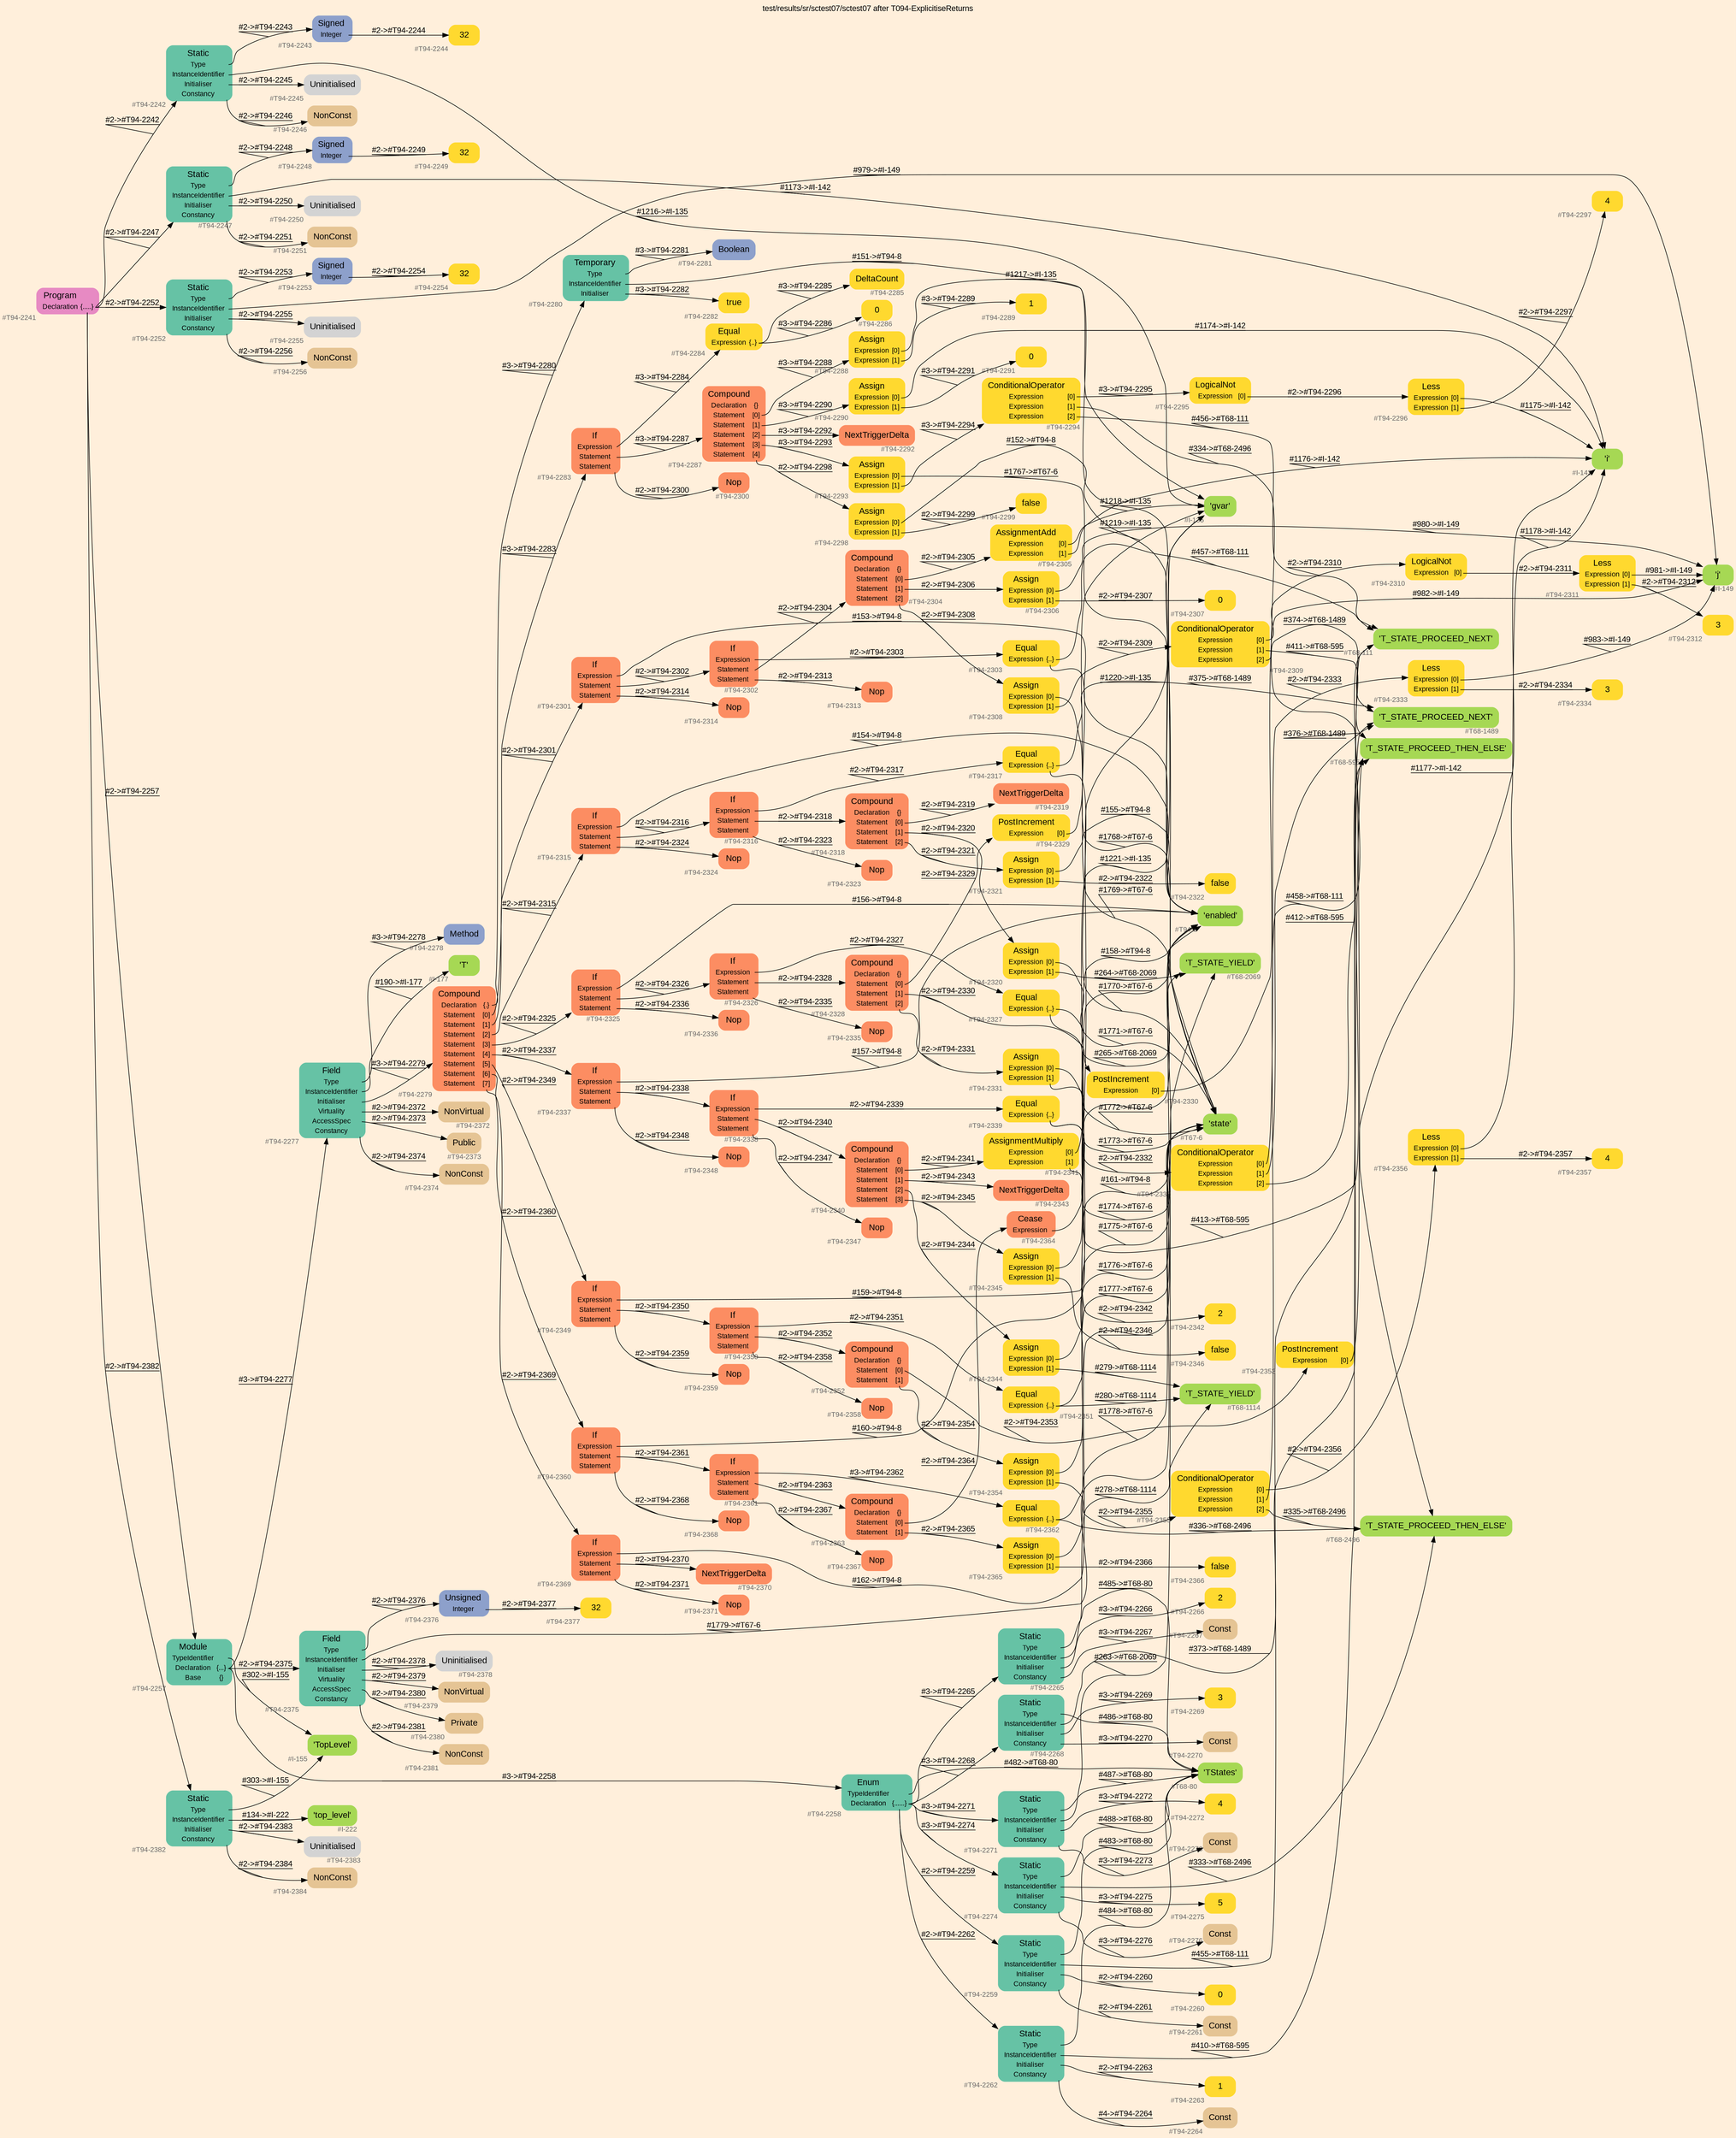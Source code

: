digraph "test/results/sr/sctest07/sctest07 after T094-ExplicitiseReturns" {
label = "test/results/sr/sctest07/sctest07 after T094-ExplicitiseReturns"
labelloc = t
graph [
    rankdir = "LR"
    ranksep = 0.3
    bgcolor = antiquewhite1
    color = black
    fontcolor = black
    fontname = "Arial"
];
node [
    fontname = "Arial"
];
edge [
    fontname = "Arial"
];

// -------------------- node figure --------------------
// -------- block #T94-2241 ----------
"#T94-2241" [
    fillcolor = "/set28/4"
    xlabel = "#T94-2241"
    fontsize = "12"
    fontcolor = grey40
    shape = "plaintext"
    label = <<TABLE BORDER="0" CELLBORDER="0" CELLSPACING="0">
     <TR><TD><FONT COLOR="black" POINT-SIZE="15">Program</FONT></TD></TR>
     <TR><TD><FONT COLOR="black" POINT-SIZE="12">Declaration</FONT></TD><TD PORT="port0"><FONT COLOR="black" POINT-SIZE="12">{.....}</FONT></TD></TR>
    </TABLE>>
    style = "rounded,filled"
];

// -------- block #T94-2242 ----------
"#T94-2242" [
    fillcolor = "/set28/1"
    xlabel = "#T94-2242"
    fontsize = "12"
    fontcolor = grey40
    shape = "plaintext"
    label = <<TABLE BORDER="0" CELLBORDER="0" CELLSPACING="0">
     <TR><TD><FONT COLOR="black" POINT-SIZE="15">Static</FONT></TD></TR>
     <TR><TD><FONT COLOR="black" POINT-SIZE="12">Type</FONT></TD><TD PORT="port0"></TD></TR>
     <TR><TD><FONT COLOR="black" POINT-SIZE="12">InstanceIdentifier</FONT></TD><TD PORT="port1"></TD></TR>
     <TR><TD><FONT COLOR="black" POINT-SIZE="12">Initialiser</FONT></TD><TD PORT="port2"></TD></TR>
     <TR><TD><FONT COLOR="black" POINT-SIZE="12">Constancy</FONT></TD><TD PORT="port3"></TD></TR>
    </TABLE>>
    style = "rounded,filled"
];

// -------- block #T94-2243 ----------
"#T94-2243" [
    fillcolor = "/set28/3"
    xlabel = "#T94-2243"
    fontsize = "12"
    fontcolor = grey40
    shape = "plaintext"
    label = <<TABLE BORDER="0" CELLBORDER="0" CELLSPACING="0">
     <TR><TD><FONT COLOR="black" POINT-SIZE="15">Signed</FONT></TD></TR>
     <TR><TD><FONT COLOR="black" POINT-SIZE="12">Integer</FONT></TD><TD PORT="port0"></TD></TR>
    </TABLE>>
    style = "rounded,filled"
];

// -------- block #T94-2244 ----------
"#T94-2244" [
    fillcolor = "/set28/6"
    xlabel = "#T94-2244"
    fontsize = "12"
    fontcolor = grey40
    shape = "plaintext"
    label = <<TABLE BORDER="0" CELLBORDER="0" CELLSPACING="0">
     <TR><TD><FONT COLOR="black" POINT-SIZE="15">32</FONT></TD></TR>
    </TABLE>>
    style = "rounded,filled"
];

// -------- block #I-135 ----------
"#I-135" [
    fillcolor = "/set28/5"
    xlabel = "#I-135"
    fontsize = "12"
    fontcolor = grey40
    shape = "plaintext"
    label = <<TABLE BORDER="0" CELLBORDER="0" CELLSPACING="0">
     <TR><TD><FONT COLOR="black" POINT-SIZE="15">'gvar'</FONT></TD></TR>
    </TABLE>>
    style = "rounded,filled"
];

// -------- block #T94-2245 ----------
"#T94-2245" [
    xlabel = "#T94-2245"
    fontsize = "12"
    fontcolor = grey40
    shape = "plaintext"
    label = <<TABLE BORDER="0" CELLBORDER="0" CELLSPACING="0">
     <TR><TD><FONT COLOR="black" POINT-SIZE="15">Uninitialised</FONT></TD></TR>
    </TABLE>>
    style = "rounded,filled"
];

// -------- block #T94-2246 ----------
"#T94-2246" [
    fillcolor = "/set28/7"
    xlabel = "#T94-2246"
    fontsize = "12"
    fontcolor = grey40
    shape = "plaintext"
    label = <<TABLE BORDER="0" CELLBORDER="0" CELLSPACING="0">
     <TR><TD><FONT COLOR="black" POINT-SIZE="15">NonConst</FONT></TD></TR>
    </TABLE>>
    style = "rounded,filled"
];

// -------- block #T94-2247 ----------
"#T94-2247" [
    fillcolor = "/set28/1"
    xlabel = "#T94-2247"
    fontsize = "12"
    fontcolor = grey40
    shape = "plaintext"
    label = <<TABLE BORDER="0" CELLBORDER="0" CELLSPACING="0">
     <TR><TD><FONT COLOR="black" POINT-SIZE="15">Static</FONT></TD></TR>
     <TR><TD><FONT COLOR="black" POINT-SIZE="12">Type</FONT></TD><TD PORT="port0"></TD></TR>
     <TR><TD><FONT COLOR="black" POINT-SIZE="12">InstanceIdentifier</FONT></TD><TD PORT="port1"></TD></TR>
     <TR><TD><FONT COLOR="black" POINT-SIZE="12">Initialiser</FONT></TD><TD PORT="port2"></TD></TR>
     <TR><TD><FONT COLOR="black" POINT-SIZE="12">Constancy</FONT></TD><TD PORT="port3"></TD></TR>
    </TABLE>>
    style = "rounded,filled"
];

// -------- block #T94-2248 ----------
"#T94-2248" [
    fillcolor = "/set28/3"
    xlabel = "#T94-2248"
    fontsize = "12"
    fontcolor = grey40
    shape = "plaintext"
    label = <<TABLE BORDER="0" CELLBORDER="0" CELLSPACING="0">
     <TR><TD><FONT COLOR="black" POINT-SIZE="15">Signed</FONT></TD></TR>
     <TR><TD><FONT COLOR="black" POINT-SIZE="12">Integer</FONT></TD><TD PORT="port0"></TD></TR>
    </TABLE>>
    style = "rounded,filled"
];

// -------- block #T94-2249 ----------
"#T94-2249" [
    fillcolor = "/set28/6"
    xlabel = "#T94-2249"
    fontsize = "12"
    fontcolor = grey40
    shape = "plaintext"
    label = <<TABLE BORDER="0" CELLBORDER="0" CELLSPACING="0">
     <TR><TD><FONT COLOR="black" POINT-SIZE="15">32</FONT></TD></TR>
    </TABLE>>
    style = "rounded,filled"
];

// -------- block #I-142 ----------
"#I-142" [
    fillcolor = "/set28/5"
    xlabel = "#I-142"
    fontsize = "12"
    fontcolor = grey40
    shape = "plaintext"
    label = <<TABLE BORDER="0" CELLBORDER="0" CELLSPACING="0">
     <TR><TD><FONT COLOR="black" POINT-SIZE="15">'i'</FONT></TD></TR>
    </TABLE>>
    style = "rounded,filled"
];

// -------- block #T94-2250 ----------
"#T94-2250" [
    xlabel = "#T94-2250"
    fontsize = "12"
    fontcolor = grey40
    shape = "plaintext"
    label = <<TABLE BORDER="0" CELLBORDER="0" CELLSPACING="0">
     <TR><TD><FONT COLOR="black" POINT-SIZE="15">Uninitialised</FONT></TD></TR>
    </TABLE>>
    style = "rounded,filled"
];

// -------- block #T94-2251 ----------
"#T94-2251" [
    fillcolor = "/set28/7"
    xlabel = "#T94-2251"
    fontsize = "12"
    fontcolor = grey40
    shape = "plaintext"
    label = <<TABLE BORDER="0" CELLBORDER="0" CELLSPACING="0">
     <TR><TD><FONT COLOR="black" POINT-SIZE="15">NonConst</FONT></TD></TR>
    </TABLE>>
    style = "rounded,filled"
];

// -------- block #T94-2252 ----------
"#T94-2252" [
    fillcolor = "/set28/1"
    xlabel = "#T94-2252"
    fontsize = "12"
    fontcolor = grey40
    shape = "plaintext"
    label = <<TABLE BORDER="0" CELLBORDER="0" CELLSPACING="0">
     <TR><TD><FONT COLOR="black" POINT-SIZE="15">Static</FONT></TD></TR>
     <TR><TD><FONT COLOR="black" POINT-SIZE="12">Type</FONT></TD><TD PORT="port0"></TD></TR>
     <TR><TD><FONT COLOR="black" POINT-SIZE="12">InstanceIdentifier</FONT></TD><TD PORT="port1"></TD></TR>
     <TR><TD><FONT COLOR="black" POINT-SIZE="12">Initialiser</FONT></TD><TD PORT="port2"></TD></TR>
     <TR><TD><FONT COLOR="black" POINT-SIZE="12">Constancy</FONT></TD><TD PORT="port3"></TD></TR>
    </TABLE>>
    style = "rounded,filled"
];

// -------- block #T94-2253 ----------
"#T94-2253" [
    fillcolor = "/set28/3"
    xlabel = "#T94-2253"
    fontsize = "12"
    fontcolor = grey40
    shape = "plaintext"
    label = <<TABLE BORDER="0" CELLBORDER="0" CELLSPACING="0">
     <TR><TD><FONT COLOR="black" POINT-SIZE="15">Signed</FONT></TD></TR>
     <TR><TD><FONT COLOR="black" POINT-SIZE="12">Integer</FONT></TD><TD PORT="port0"></TD></TR>
    </TABLE>>
    style = "rounded,filled"
];

// -------- block #T94-2254 ----------
"#T94-2254" [
    fillcolor = "/set28/6"
    xlabel = "#T94-2254"
    fontsize = "12"
    fontcolor = grey40
    shape = "plaintext"
    label = <<TABLE BORDER="0" CELLBORDER="0" CELLSPACING="0">
     <TR><TD><FONT COLOR="black" POINT-SIZE="15">32</FONT></TD></TR>
    </TABLE>>
    style = "rounded,filled"
];

// -------- block #I-149 ----------
"#I-149" [
    fillcolor = "/set28/5"
    xlabel = "#I-149"
    fontsize = "12"
    fontcolor = grey40
    shape = "plaintext"
    label = <<TABLE BORDER="0" CELLBORDER="0" CELLSPACING="0">
     <TR><TD><FONT COLOR="black" POINT-SIZE="15">'j'</FONT></TD></TR>
    </TABLE>>
    style = "rounded,filled"
];

// -------- block #T94-2255 ----------
"#T94-2255" [
    xlabel = "#T94-2255"
    fontsize = "12"
    fontcolor = grey40
    shape = "plaintext"
    label = <<TABLE BORDER="0" CELLBORDER="0" CELLSPACING="0">
     <TR><TD><FONT COLOR="black" POINT-SIZE="15">Uninitialised</FONT></TD></TR>
    </TABLE>>
    style = "rounded,filled"
];

// -------- block #T94-2256 ----------
"#T94-2256" [
    fillcolor = "/set28/7"
    xlabel = "#T94-2256"
    fontsize = "12"
    fontcolor = grey40
    shape = "plaintext"
    label = <<TABLE BORDER="0" CELLBORDER="0" CELLSPACING="0">
     <TR><TD><FONT COLOR="black" POINT-SIZE="15">NonConst</FONT></TD></TR>
    </TABLE>>
    style = "rounded,filled"
];

// -------- block #T94-2257 ----------
"#T94-2257" [
    fillcolor = "/set28/1"
    xlabel = "#T94-2257"
    fontsize = "12"
    fontcolor = grey40
    shape = "plaintext"
    label = <<TABLE BORDER="0" CELLBORDER="0" CELLSPACING="0">
     <TR><TD><FONT COLOR="black" POINT-SIZE="15">Module</FONT></TD></TR>
     <TR><TD><FONT COLOR="black" POINT-SIZE="12">TypeIdentifier</FONT></TD><TD PORT="port0"></TD></TR>
     <TR><TD><FONT COLOR="black" POINT-SIZE="12">Declaration</FONT></TD><TD PORT="port1"><FONT COLOR="black" POINT-SIZE="12">{...}</FONT></TD></TR>
     <TR><TD><FONT COLOR="black" POINT-SIZE="12">Base</FONT></TD><TD PORT="port2"><FONT COLOR="black" POINT-SIZE="12">{}</FONT></TD></TR>
    </TABLE>>
    style = "rounded,filled"
];

// -------- block #I-155 ----------
"#I-155" [
    fillcolor = "/set28/5"
    xlabel = "#I-155"
    fontsize = "12"
    fontcolor = grey40
    shape = "plaintext"
    label = <<TABLE BORDER="0" CELLBORDER="0" CELLSPACING="0">
     <TR><TD><FONT COLOR="black" POINT-SIZE="15">'TopLevel'</FONT></TD></TR>
    </TABLE>>
    style = "rounded,filled"
];

// -------- block #T94-2258 ----------
"#T94-2258" [
    fillcolor = "/set28/1"
    xlabel = "#T94-2258"
    fontsize = "12"
    fontcolor = grey40
    shape = "plaintext"
    label = <<TABLE BORDER="0" CELLBORDER="0" CELLSPACING="0">
     <TR><TD><FONT COLOR="black" POINT-SIZE="15">Enum</FONT></TD></TR>
     <TR><TD><FONT COLOR="black" POINT-SIZE="12">TypeIdentifier</FONT></TD><TD PORT="port0"></TD></TR>
     <TR><TD><FONT COLOR="black" POINT-SIZE="12">Declaration</FONT></TD><TD PORT="port1"><FONT COLOR="black" POINT-SIZE="12">{......}</FONT></TD></TR>
    </TABLE>>
    style = "rounded,filled"
];

// -------- block #T68-80 ----------
"#T68-80" [
    fillcolor = "/set28/5"
    xlabel = "#T68-80"
    fontsize = "12"
    fontcolor = grey40
    shape = "plaintext"
    label = <<TABLE BORDER="0" CELLBORDER="0" CELLSPACING="0">
     <TR><TD><FONT COLOR="black" POINT-SIZE="15">'TStates'</FONT></TD></TR>
    </TABLE>>
    style = "rounded,filled"
];

// -------- block #T94-2259 ----------
"#T94-2259" [
    fillcolor = "/set28/1"
    xlabel = "#T94-2259"
    fontsize = "12"
    fontcolor = grey40
    shape = "plaintext"
    label = <<TABLE BORDER="0" CELLBORDER="0" CELLSPACING="0">
     <TR><TD><FONT COLOR="black" POINT-SIZE="15">Static</FONT></TD></TR>
     <TR><TD><FONT COLOR="black" POINT-SIZE="12">Type</FONT></TD><TD PORT="port0"></TD></TR>
     <TR><TD><FONT COLOR="black" POINT-SIZE="12">InstanceIdentifier</FONT></TD><TD PORT="port1"></TD></TR>
     <TR><TD><FONT COLOR="black" POINT-SIZE="12">Initialiser</FONT></TD><TD PORT="port2"></TD></TR>
     <TR><TD><FONT COLOR="black" POINT-SIZE="12">Constancy</FONT></TD><TD PORT="port3"></TD></TR>
    </TABLE>>
    style = "rounded,filled"
];

// -------- block #T68-111 ----------
"#T68-111" [
    fillcolor = "/set28/5"
    xlabel = "#T68-111"
    fontsize = "12"
    fontcolor = grey40
    shape = "plaintext"
    label = <<TABLE BORDER="0" CELLBORDER="0" CELLSPACING="0">
     <TR><TD><FONT COLOR="black" POINT-SIZE="15">'T_STATE_PROCEED_NEXT'</FONT></TD></TR>
    </TABLE>>
    style = "rounded,filled"
];

// -------- block #T94-2260 ----------
"#T94-2260" [
    fillcolor = "/set28/6"
    xlabel = "#T94-2260"
    fontsize = "12"
    fontcolor = grey40
    shape = "plaintext"
    label = <<TABLE BORDER="0" CELLBORDER="0" CELLSPACING="0">
     <TR><TD><FONT COLOR="black" POINT-SIZE="15">0</FONT></TD></TR>
    </TABLE>>
    style = "rounded,filled"
];

// -------- block #T94-2261 ----------
"#T94-2261" [
    fillcolor = "/set28/7"
    xlabel = "#T94-2261"
    fontsize = "12"
    fontcolor = grey40
    shape = "plaintext"
    label = <<TABLE BORDER="0" CELLBORDER="0" CELLSPACING="0">
     <TR><TD><FONT COLOR="black" POINT-SIZE="15">Const</FONT></TD></TR>
    </TABLE>>
    style = "rounded,filled"
];

// -------- block #T94-2262 ----------
"#T94-2262" [
    fillcolor = "/set28/1"
    xlabel = "#T94-2262"
    fontsize = "12"
    fontcolor = grey40
    shape = "plaintext"
    label = <<TABLE BORDER="0" CELLBORDER="0" CELLSPACING="0">
     <TR><TD><FONT COLOR="black" POINT-SIZE="15">Static</FONT></TD></TR>
     <TR><TD><FONT COLOR="black" POINT-SIZE="12">Type</FONT></TD><TD PORT="port0"></TD></TR>
     <TR><TD><FONT COLOR="black" POINT-SIZE="12">InstanceIdentifier</FONT></TD><TD PORT="port1"></TD></TR>
     <TR><TD><FONT COLOR="black" POINT-SIZE="12">Initialiser</FONT></TD><TD PORT="port2"></TD></TR>
     <TR><TD><FONT COLOR="black" POINT-SIZE="12">Constancy</FONT></TD><TD PORT="port3"></TD></TR>
    </TABLE>>
    style = "rounded,filled"
];

// -------- block #T68-595 ----------
"#T68-595" [
    fillcolor = "/set28/5"
    xlabel = "#T68-595"
    fontsize = "12"
    fontcolor = grey40
    shape = "plaintext"
    label = <<TABLE BORDER="0" CELLBORDER="0" CELLSPACING="0">
     <TR><TD><FONT COLOR="black" POINT-SIZE="15">'T_STATE_PROCEED_THEN_ELSE'</FONT></TD></TR>
    </TABLE>>
    style = "rounded,filled"
];

// -------- block #T94-2263 ----------
"#T94-2263" [
    fillcolor = "/set28/6"
    xlabel = "#T94-2263"
    fontsize = "12"
    fontcolor = grey40
    shape = "plaintext"
    label = <<TABLE BORDER="0" CELLBORDER="0" CELLSPACING="0">
     <TR><TD><FONT COLOR="black" POINT-SIZE="15">1</FONT></TD></TR>
    </TABLE>>
    style = "rounded,filled"
];

// -------- block #T94-2264 ----------
"#T94-2264" [
    fillcolor = "/set28/7"
    xlabel = "#T94-2264"
    fontsize = "12"
    fontcolor = grey40
    shape = "plaintext"
    label = <<TABLE BORDER="0" CELLBORDER="0" CELLSPACING="0">
     <TR><TD><FONT COLOR="black" POINT-SIZE="15">Const</FONT></TD></TR>
    </TABLE>>
    style = "rounded,filled"
];

// -------- block #T94-2265 ----------
"#T94-2265" [
    fillcolor = "/set28/1"
    xlabel = "#T94-2265"
    fontsize = "12"
    fontcolor = grey40
    shape = "plaintext"
    label = <<TABLE BORDER="0" CELLBORDER="0" CELLSPACING="0">
     <TR><TD><FONT COLOR="black" POINT-SIZE="15">Static</FONT></TD></TR>
     <TR><TD><FONT COLOR="black" POINT-SIZE="12">Type</FONT></TD><TD PORT="port0"></TD></TR>
     <TR><TD><FONT COLOR="black" POINT-SIZE="12">InstanceIdentifier</FONT></TD><TD PORT="port1"></TD></TR>
     <TR><TD><FONT COLOR="black" POINT-SIZE="12">Initialiser</FONT></TD><TD PORT="port2"></TD></TR>
     <TR><TD><FONT COLOR="black" POINT-SIZE="12">Constancy</FONT></TD><TD PORT="port3"></TD></TR>
    </TABLE>>
    style = "rounded,filled"
];

// -------- block #T68-1114 ----------
"#T68-1114" [
    fillcolor = "/set28/5"
    xlabel = "#T68-1114"
    fontsize = "12"
    fontcolor = grey40
    shape = "plaintext"
    label = <<TABLE BORDER="0" CELLBORDER="0" CELLSPACING="0">
     <TR><TD><FONT COLOR="black" POINT-SIZE="15">'T_STATE_YIELD'</FONT></TD></TR>
    </TABLE>>
    style = "rounded,filled"
];

// -------- block #T94-2266 ----------
"#T94-2266" [
    fillcolor = "/set28/6"
    xlabel = "#T94-2266"
    fontsize = "12"
    fontcolor = grey40
    shape = "plaintext"
    label = <<TABLE BORDER="0" CELLBORDER="0" CELLSPACING="0">
     <TR><TD><FONT COLOR="black" POINT-SIZE="15">2</FONT></TD></TR>
    </TABLE>>
    style = "rounded,filled"
];

// -------- block #T94-2267 ----------
"#T94-2267" [
    fillcolor = "/set28/7"
    xlabel = "#T94-2267"
    fontsize = "12"
    fontcolor = grey40
    shape = "plaintext"
    label = <<TABLE BORDER="0" CELLBORDER="0" CELLSPACING="0">
     <TR><TD><FONT COLOR="black" POINT-SIZE="15">Const</FONT></TD></TR>
    </TABLE>>
    style = "rounded,filled"
];

// -------- block #T94-2268 ----------
"#T94-2268" [
    fillcolor = "/set28/1"
    xlabel = "#T94-2268"
    fontsize = "12"
    fontcolor = grey40
    shape = "plaintext"
    label = <<TABLE BORDER="0" CELLBORDER="0" CELLSPACING="0">
     <TR><TD><FONT COLOR="black" POINT-SIZE="15">Static</FONT></TD></TR>
     <TR><TD><FONT COLOR="black" POINT-SIZE="12">Type</FONT></TD><TD PORT="port0"></TD></TR>
     <TR><TD><FONT COLOR="black" POINT-SIZE="12">InstanceIdentifier</FONT></TD><TD PORT="port1"></TD></TR>
     <TR><TD><FONT COLOR="black" POINT-SIZE="12">Initialiser</FONT></TD><TD PORT="port2"></TD></TR>
     <TR><TD><FONT COLOR="black" POINT-SIZE="12">Constancy</FONT></TD><TD PORT="port3"></TD></TR>
    </TABLE>>
    style = "rounded,filled"
];

// -------- block #T68-1489 ----------
"#T68-1489" [
    fillcolor = "/set28/5"
    xlabel = "#T68-1489"
    fontsize = "12"
    fontcolor = grey40
    shape = "plaintext"
    label = <<TABLE BORDER="0" CELLBORDER="0" CELLSPACING="0">
     <TR><TD><FONT COLOR="black" POINT-SIZE="15">'T_STATE_PROCEED_NEXT'</FONT></TD></TR>
    </TABLE>>
    style = "rounded,filled"
];

// -------- block #T94-2269 ----------
"#T94-2269" [
    fillcolor = "/set28/6"
    xlabel = "#T94-2269"
    fontsize = "12"
    fontcolor = grey40
    shape = "plaintext"
    label = <<TABLE BORDER="0" CELLBORDER="0" CELLSPACING="0">
     <TR><TD><FONT COLOR="black" POINT-SIZE="15">3</FONT></TD></TR>
    </TABLE>>
    style = "rounded,filled"
];

// -------- block #T94-2270 ----------
"#T94-2270" [
    fillcolor = "/set28/7"
    xlabel = "#T94-2270"
    fontsize = "12"
    fontcolor = grey40
    shape = "plaintext"
    label = <<TABLE BORDER="0" CELLBORDER="0" CELLSPACING="0">
     <TR><TD><FONT COLOR="black" POINT-SIZE="15">Const</FONT></TD></TR>
    </TABLE>>
    style = "rounded,filled"
];

// -------- block #T94-2271 ----------
"#T94-2271" [
    fillcolor = "/set28/1"
    xlabel = "#T94-2271"
    fontsize = "12"
    fontcolor = grey40
    shape = "plaintext"
    label = <<TABLE BORDER="0" CELLBORDER="0" CELLSPACING="0">
     <TR><TD><FONT COLOR="black" POINT-SIZE="15">Static</FONT></TD></TR>
     <TR><TD><FONT COLOR="black" POINT-SIZE="12">Type</FONT></TD><TD PORT="port0"></TD></TR>
     <TR><TD><FONT COLOR="black" POINT-SIZE="12">InstanceIdentifier</FONT></TD><TD PORT="port1"></TD></TR>
     <TR><TD><FONT COLOR="black" POINT-SIZE="12">Initialiser</FONT></TD><TD PORT="port2"></TD></TR>
     <TR><TD><FONT COLOR="black" POINT-SIZE="12">Constancy</FONT></TD><TD PORT="port3"></TD></TR>
    </TABLE>>
    style = "rounded,filled"
];

// -------- block #T68-2069 ----------
"#T68-2069" [
    fillcolor = "/set28/5"
    xlabel = "#T68-2069"
    fontsize = "12"
    fontcolor = grey40
    shape = "plaintext"
    label = <<TABLE BORDER="0" CELLBORDER="0" CELLSPACING="0">
     <TR><TD><FONT COLOR="black" POINT-SIZE="15">'T_STATE_YIELD'</FONT></TD></TR>
    </TABLE>>
    style = "rounded,filled"
];

// -------- block #T94-2272 ----------
"#T94-2272" [
    fillcolor = "/set28/6"
    xlabel = "#T94-2272"
    fontsize = "12"
    fontcolor = grey40
    shape = "plaintext"
    label = <<TABLE BORDER="0" CELLBORDER="0" CELLSPACING="0">
     <TR><TD><FONT COLOR="black" POINT-SIZE="15">4</FONT></TD></TR>
    </TABLE>>
    style = "rounded,filled"
];

// -------- block #T94-2273 ----------
"#T94-2273" [
    fillcolor = "/set28/7"
    xlabel = "#T94-2273"
    fontsize = "12"
    fontcolor = grey40
    shape = "plaintext"
    label = <<TABLE BORDER="0" CELLBORDER="0" CELLSPACING="0">
     <TR><TD><FONT COLOR="black" POINT-SIZE="15">Const</FONT></TD></TR>
    </TABLE>>
    style = "rounded,filled"
];

// -------- block #T94-2274 ----------
"#T94-2274" [
    fillcolor = "/set28/1"
    xlabel = "#T94-2274"
    fontsize = "12"
    fontcolor = grey40
    shape = "plaintext"
    label = <<TABLE BORDER="0" CELLBORDER="0" CELLSPACING="0">
     <TR><TD><FONT COLOR="black" POINT-SIZE="15">Static</FONT></TD></TR>
     <TR><TD><FONT COLOR="black" POINT-SIZE="12">Type</FONT></TD><TD PORT="port0"></TD></TR>
     <TR><TD><FONT COLOR="black" POINT-SIZE="12">InstanceIdentifier</FONT></TD><TD PORT="port1"></TD></TR>
     <TR><TD><FONT COLOR="black" POINT-SIZE="12">Initialiser</FONT></TD><TD PORT="port2"></TD></TR>
     <TR><TD><FONT COLOR="black" POINT-SIZE="12">Constancy</FONT></TD><TD PORT="port3"></TD></TR>
    </TABLE>>
    style = "rounded,filled"
];

// -------- block #T68-2496 ----------
"#T68-2496" [
    fillcolor = "/set28/5"
    xlabel = "#T68-2496"
    fontsize = "12"
    fontcolor = grey40
    shape = "plaintext"
    label = <<TABLE BORDER="0" CELLBORDER="0" CELLSPACING="0">
     <TR><TD><FONT COLOR="black" POINT-SIZE="15">'T_STATE_PROCEED_THEN_ELSE'</FONT></TD></TR>
    </TABLE>>
    style = "rounded,filled"
];

// -------- block #T94-2275 ----------
"#T94-2275" [
    fillcolor = "/set28/6"
    xlabel = "#T94-2275"
    fontsize = "12"
    fontcolor = grey40
    shape = "plaintext"
    label = <<TABLE BORDER="0" CELLBORDER="0" CELLSPACING="0">
     <TR><TD><FONT COLOR="black" POINT-SIZE="15">5</FONT></TD></TR>
    </TABLE>>
    style = "rounded,filled"
];

// -------- block #T94-2276 ----------
"#T94-2276" [
    fillcolor = "/set28/7"
    xlabel = "#T94-2276"
    fontsize = "12"
    fontcolor = grey40
    shape = "plaintext"
    label = <<TABLE BORDER="0" CELLBORDER="0" CELLSPACING="0">
     <TR><TD><FONT COLOR="black" POINT-SIZE="15">Const</FONT></TD></TR>
    </TABLE>>
    style = "rounded,filled"
];

// -------- block #T94-2277 ----------
"#T94-2277" [
    fillcolor = "/set28/1"
    xlabel = "#T94-2277"
    fontsize = "12"
    fontcolor = grey40
    shape = "plaintext"
    label = <<TABLE BORDER="0" CELLBORDER="0" CELLSPACING="0">
     <TR><TD><FONT COLOR="black" POINT-SIZE="15">Field</FONT></TD></TR>
     <TR><TD><FONT COLOR="black" POINT-SIZE="12">Type</FONT></TD><TD PORT="port0"></TD></TR>
     <TR><TD><FONT COLOR="black" POINT-SIZE="12">InstanceIdentifier</FONT></TD><TD PORT="port1"></TD></TR>
     <TR><TD><FONT COLOR="black" POINT-SIZE="12">Initialiser</FONT></TD><TD PORT="port2"></TD></TR>
     <TR><TD><FONT COLOR="black" POINT-SIZE="12">Virtuality</FONT></TD><TD PORT="port3"></TD></TR>
     <TR><TD><FONT COLOR="black" POINT-SIZE="12">AccessSpec</FONT></TD><TD PORT="port4"></TD></TR>
     <TR><TD><FONT COLOR="black" POINT-SIZE="12">Constancy</FONT></TD><TD PORT="port5"></TD></TR>
    </TABLE>>
    style = "rounded,filled"
];

// -------- block #T94-2278 ----------
"#T94-2278" [
    fillcolor = "/set28/3"
    xlabel = "#T94-2278"
    fontsize = "12"
    fontcolor = grey40
    shape = "plaintext"
    label = <<TABLE BORDER="0" CELLBORDER="0" CELLSPACING="0">
     <TR><TD><FONT COLOR="black" POINT-SIZE="15">Method</FONT></TD></TR>
    </TABLE>>
    style = "rounded,filled"
];

// -------- block #I-177 ----------
"#I-177" [
    fillcolor = "/set28/5"
    xlabel = "#I-177"
    fontsize = "12"
    fontcolor = grey40
    shape = "plaintext"
    label = <<TABLE BORDER="0" CELLBORDER="0" CELLSPACING="0">
     <TR><TD><FONT COLOR="black" POINT-SIZE="15">'T'</FONT></TD></TR>
    </TABLE>>
    style = "rounded,filled"
];

// -------- block #T94-2279 ----------
"#T94-2279" [
    fillcolor = "/set28/2"
    xlabel = "#T94-2279"
    fontsize = "12"
    fontcolor = grey40
    shape = "plaintext"
    label = <<TABLE BORDER="0" CELLBORDER="0" CELLSPACING="0">
     <TR><TD><FONT COLOR="black" POINT-SIZE="15">Compound</FONT></TD></TR>
     <TR><TD><FONT COLOR="black" POINT-SIZE="12">Declaration</FONT></TD><TD PORT="port0"><FONT COLOR="black" POINT-SIZE="12">{.}</FONT></TD></TR>
     <TR><TD><FONT COLOR="black" POINT-SIZE="12">Statement</FONT></TD><TD PORT="port1"><FONT COLOR="black" POINT-SIZE="12">[0]</FONT></TD></TR>
     <TR><TD><FONT COLOR="black" POINT-SIZE="12">Statement</FONT></TD><TD PORT="port2"><FONT COLOR="black" POINT-SIZE="12">[1]</FONT></TD></TR>
     <TR><TD><FONT COLOR="black" POINT-SIZE="12">Statement</FONT></TD><TD PORT="port3"><FONT COLOR="black" POINT-SIZE="12">[2]</FONT></TD></TR>
     <TR><TD><FONT COLOR="black" POINT-SIZE="12">Statement</FONT></TD><TD PORT="port4"><FONT COLOR="black" POINT-SIZE="12">[3]</FONT></TD></TR>
     <TR><TD><FONT COLOR="black" POINT-SIZE="12">Statement</FONT></TD><TD PORT="port5"><FONT COLOR="black" POINT-SIZE="12">[4]</FONT></TD></TR>
     <TR><TD><FONT COLOR="black" POINT-SIZE="12">Statement</FONT></TD><TD PORT="port6"><FONT COLOR="black" POINT-SIZE="12">[5]</FONT></TD></TR>
     <TR><TD><FONT COLOR="black" POINT-SIZE="12">Statement</FONT></TD><TD PORT="port7"><FONT COLOR="black" POINT-SIZE="12">[6]</FONT></TD></TR>
     <TR><TD><FONT COLOR="black" POINT-SIZE="12">Statement</FONT></TD><TD PORT="port8"><FONT COLOR="black" POINT-SIZE="12">[7]</FONT></TD></TR>
    </TABLE>>
    style = "rounded,filled"
];

// -------- block #T94-2280 ----------
"#T94-2280" [
    fillcolor = "/set28/1"
    xlabel = "#T94-2280"
    fontsize = "12"
    fontcolor = grey40
    shape = "plaintext"
    label = <<TABLE BORDER="0" CELLBORDER="0" CELLSPACING="0">
     <TR><TD><FONT COLOR="black" POINT-SIZE="15">Temporary</FONT></TD></TR>
     <TR><TD><FONT COLOR="black" POINT-SIZE="12">Type</FONT></TD><TD PORT="port0"></TD></TR>
     <TR><TD><FONT COLOR="black" POINT-SIZE="12">InstanceIdentifier</FONT></TD><TD PORT="port1"></TD></TR>
     <TR><TD><FONT COLOR="black" POINT-SIZE="12">Initialiser</FONT></TD><TD PORT="port2"></TD></TR>
    </TABLE>>
    style = "rounded,filled"
];

// -------- block #T94-2281 ----------
"#T94-2281" [
    fillcolor = "/set28/3"
    xlabel = "#T94-2281"
    fontsize = "12"
    fontcolor = grey40
    shape = "plaintext"
    label = <<TABLE BORDER="0" CELLBORDER="0" CELLSPACING="0">
     <TR><TD><FONT COLOR="black" POINT-SIZE="15">Boolean</FONT></TD></TR>
    </TABLE>>
    style = "rounded,filled"
];

// -------- block #T94-8 ----------
"#T94-8" [
    fillcolor = "/set28/5"
    xlabel = "#T94-8"
    fontsize = "12"
    fontcolor = grey40
    shape = "plaintext"
    label = <<TABLE BORDER="0" CELLBORDER="0" CELLSPACING="0">
     <TR><TD><FONT COLOR="black" POINT-SIZE="15">'enabled'</FONT></TD></TR>
    </TABLE>>
    style = "rounded,filled"
];

// -------- block #T94-2282 ----------
"#T94-2282" [
    fillcolor = "/set28/6"
    xlabel = "#T94-2282"
    fontsize = "12"
    fontcolor = grey40
    shape = "plaintext"
    label = <<TABLE BORDER="0" CELLBORDER="0" CELLSPACING="0">
     <TR><TD><FONT COLOR="black" POINT-SIZE="15">true</FONT></TD></TR>
    </TABLE>>
    style = "rounded,filled"
];

// -------- block #T94-2283 ----------
"#T94-2283" [
    fillcolor = "/set28/2"
    xlabel = "#T94-2283"
    fontsize = "12"
    fontcolor = grey40
    shape = "plaintext"
    label = <<TABLE BORDER="0" CELLBORDER="0" CELLSPACING="0">
     <TR><TD><FONT COLOR="black" POINT-SIZE="15">If</FONT></TD></TR>
     <TR><TD><FONT COLOR="black" POINT-SIZE="12">Expression</FONT></TD><TD PORT="port0"></TD></TR>
     <TR><TD><FONT COLOR="black" POINT-SIZE="12">Statement</FONT></TD><TD PORT="port1"></TD></TR>
     <TR><TD><FONT COLOR="black" POINT-SIZE="12">Statement</FONT></TD><TD PORT="port2"></TD></TR>
    </TABLE>>
    style = "rounded,filled"
];

// -------- block #T94-2284 ----------
"#T94-2284" [
    fillcolor = "/set28/6"
    xlabel = "#T94-2284"
    fontsize = "12"
    fontcolor = grey40
    shape = "plaintext"
    label = <<TABLE BORDER="0" CELLBORDER="0" CELLSPACING="0">
     <TR><TD><FONT COLOR="black" POINT-SIZE="15">Equal</FONT></TD></TR>
     <TR><TD><FONT COLOR="black" POINT-SIZE="12">Expression</FONT></TD><TD PORT="port0"><FONT COLOR="black" POINT-SIZE="12">{..}</FONT></TD></TR>
    </TABLE>>
    style = "rounded,filled"
];

// -------- block #T94-2285 ----------
"#T94-2285" [
    fillcolor = "/set28/6"
    xlabel = "#T94-2285"
    fontsize = "12"
    fontcolor = grey40
    shape = "plaintext"
    label = <<TABLE BORDER="0" CELLBORDER="0" CELLSPACING="0">
     <TR><TD><FONT COLOR="black" POINT-SIZE="15">DeltaCount</FONT></TD></TR>
    </TABLE>>
    style = "rounded,filled"
];

// -------- block #T94-2286 ----------
"#T94-2286" [
    fillcolor = "/set28/6"
    xlabel = "#T94-2286"
    fontsize = "12"
    fontcolor = grey40
    shape = "plaintext"
    label = <<TABLE BORDER="0" CELLBORDER="0" CELLSPACING="0">
     <TR><TD><FONT COLOR="black" POINT-SIZE="15">0</FONT></TD></TR>
    </TABLE>>
    style = "rounded,filled"
];

// -------- block #T94-2287 ----------
"#T94-2287" [
    fillcolor = "/set28/2"
    xlabel = "#T94-2287"
    fontsize = "12"
    fontcolor = grey40
    shape = "plaintext"
    label = <<TABLE BORDER="0" CELLBORDER="0" CELLSPACING="0">
     <TR><TD><FONT COLOR="black" POINT-SIZE="15">Compound</FONT></TD></TR>
     <TR><TD><FONT COLOR="black" POINT-SIZE="12">Declaration</FONT></TD><TD PORT="port0"><FONT COLOR="black" POINT-SIZE="12">{}</FONT></TD></TR>
     <TR><TD><FONT COLOR="black" POINT-SIZE="12">Statement</FONT></TD><TD PORT="port1"><FONT COLOR="black" POINT-SIZE="12">[0]</FONT></TD></TR>
     <TR><TD><FONT COLOR="black" POINT-SIZE="12">Statement</FONT></TD><TD PORT="port2"><FONT COLOR="black" POINT-SIZE="12">[1]</FONT></TD></TR>
     <TR><TD><FONT COLOR="black" POINT-SIZE="12">Statement</FONT></TD><TD PORT="port3"><FONT COLOR="black" POINT-SIZE="12">[2]</FONT></TD></TR>
     <TR><TD><FONT COLOR="black" POINT-SIZE="12">Statement</FONT></TD><TD PORT="port4"><FONT COLOR="black" POINT-SIZE="12">[3]</FONT></TD></TR>
     <TR><TD><FONT COLOR="black" POINT-SIZE="12">Statement</FONT></TD><TD PORT="port5"><FONT COLOR="black" POINT-SIZE="12">[4]</FONT></TD></TR>
    </TABLE>>
    style = "rounded,filled"
];

// -------- block #T94-2288 ----------
"#T94-2288" [
    fillcolor = "/set28/6"
    xlabel = "#T94-2288"
    fontsize = "12"
    fontcolor = grey40
    shape = "plaintext"
    label = <<TABLE BORDER="0" CELLBORDER="0" CELLSPACING="0">
     <TR><TD><FONT COLOR="black" POINT-SIZE="15">Assign</FONT></TD></TR>
     <TR><TD><FONT COLOR="black" POINT-SIZE="12">Expression</FONT></TD><TD PORT="port0"><FONT COLOR="black" POINT-SIZE="12">[0]</FONT></TD></TR>
     <TR><TD><FONT COLOR="black" POINT-SIZE="12">Expression</FONT></TD><TD PORT="port1"><FONT COLOR="black" POINT-SIZE="12">[1]</FONT></TD></TR>
    </TABLE>>
    style = "rounded,filled"
];

// -------- block #T94-2289 ----------
"#T94-2289" [
    fillcolor = "/set28/6"
    xlabel = "#T94-2289"
    fontsize = "12"
    fontcolor = grey40
    shape = "plaintext"
    label = <<TABLE BORDER="0" CELLBORDER="0" CELLSPACING="0">
     <TR><TD><FONT COLOR="black" POINT-SIZE="15">1</FONT></TD></TR>
    </TABLE>>
    style = "rounded,filled"
];

// -------- block #T94-2290 ----------
"#T94-2290" [
    fillcolor = "/set28/6"
    xlabel = "#T94-2290"
    fontsize = "12"
    fontcolor = grey40
    shape = "plaintext"
    label = <<TABLE BORDER="0" CELLBORDER="0" CELLSPACING="0">
     <TR><TD><FONT COLOR="black" POINT-SIZE="15">Assign</FONT></TD></TR>
     <TR><TD><FONT COLOR="black" POINT-SIZE="12">Expression</FONT></TD><TD PORT="port0"><FONT COLOR="black" POINT-SIZE="12">[0]</FONT></TD></TR>
     <TR><TD><FONT COLOR="black" POINT-SIZE="12">Expression</FONT></TD><TD PORT="port1"><FONT COLOR="black" POINT-SIZE="12">[1]</FONT></TD></TR>
    </TABLE>>
    style = "rounded,filled"
];

// -------- block #T94-2291 ----------
"#T94-2291" [
    fillcolor = "/set28/6"
    xlabel = "#T94-2291"
    fontsize = "12"
    fontcolor = grey40
    shape = "plaintext"
    label = <<TABLE BORDER="0" CELLBORDER="0" CELLSPACING="0">
     <TR><TD><FONT COLOR="black" POINT-SIZE="15">0</FONT></TD></TR>
    </TABLE>>
    style = "rounded,filled"
];

// -------- block #T94-2292 ----------
"#T94-2292" [
    fillcolor = "/set28/2"
    xlabel = "#T94-2292"
    fontsize = "12"
    fontcolor = grey40
    shape = "plaintext"
    label = <<TABLE BORDER="0" CELLBORDER="0" CELLSPACING="0">
     <TR><TD><FONT COLOR="black" POINT-SIZE="15">NextTriggerDelta</FONT></TD></TR>
    </TABLE>>
    style = "rounded,filled"
];

// -------- block #T94-2293 ----------
"#T94-2293" [
    fillcolor = "/set28/6"
    xlabel = "#T94-2293"
    fontsize = "12"
    fontcolor = grey40
    shape = "plaintext"
    label = <<TABLE BORDER="0" CELLBORDER="0" CELLSPACING="0">
     <TR><TD><FONT COLOR="black" POINT-SIZE="15">Assign</FONT></TD></TR>
     <TR><TD><FONT COLOR="black" POINT-SIZE="12">Expression</FONT></TD><TD PORT="port0"><FONT COLOR="black" POINT-SIZE="12">[0]</FONT></TD></TR>
     <TR><TD><FONT COLOR="black" POINT-SIZE="12">Expression</FONT></TD><TD PORT="port1"><FONT COLOR="black" POINT-SIZE="12">[1]</FONT></TD></TR>
    </TABLE>>
    style = "rounded,filled"
];

// -------- block #T67-6 ----------
"#T67-6" [
    fillcolor = "/set28/5"
    xlabel = "#T67-6"
    fontsize = "12"
    fontcolor = grey40
    shape = "plaintext"
    label = <<TABLE BORDER="0" CELLBORDER="0" CELLSPACING="0">
     <TR><TD><FONT COLOR="black" POINT-SIZE="15">'state'</FONT></TD></TR>
    </TABLE>>
    style = "rounded,filled"
];

// -------- block #T94-2294 ----------
"#T94-2294" [
    fillcolor = "/set28/6"
    xlabel = "#T94-2294"
    fontsize = "12"
    fontcolor = grey40
    shape = "plaintext"
    label = <<TABLE BORDER="0" CELLBORDER="0" CELLSPACING="0">
     <TR><TD><FONT COLOR="black" POINT-SIZE="15">ConditionalOperator</FONT></TD></TR>
     <TR><TD><FONT COLOR="black" POINT-SIZE="12">Expression</FONT></TD><TD PORT="port0"><FONT COLOR="black" POINT-SIZE="12">[0]</FONT></TD></TR>
     <TR><TD><FONT COLOR="black" POINT-SIZE="12">Expression</FONT></TD><TD PORT="port1"><FONT COLOR="black" POINT-SIZE="12">[1]</FONT></TD></TR>
     <TR><TD><FONT COLOR="black" POINT-SIZE="12">Expression</FONT></TD><TD PORT="port2"><FONT COLOR="black" POINT-SIZE="12">[2]</FONT></TD></TR>
    </TABLE>>
    style = "rounded,filled"
];

// -------- block #T94-2295 ----------
"#T94-2295" [
    fillcolor = "/set28/6"
    xlabel = "#T94-2295"
    fontsize = "12"
    fontcolor = grey40
    shape = "plaintext"
    label = <<TABLE BORDER="0" CELLBORDER="0" CELLSPACING="0">
     <TR><TD><FONT COLOR="black" POINT-SIZE="15">LogicalNot</FONT></TD></TR>
     <TR><TD><FONT COLOR="black" POINT-SIZE="12">Expression</FONT></TD><TD PORT="port0"><FONT COLOR="black" POINT-SIZE="12">[0]</FONT></TD></TR>
    </TABLE>>
    style = "rounded,filled"
];

// -------- block #T94-2296 ----------
"#T94-2296" [
    fillcolor = "/set28/6"
    xlabel = "#T94-2296"
    fontsize = "12"
    fontcolor = grey40
    shape = "plaintext"
    label = <<TABLE BORDER="0" CELLBORDER="0" CELLSPACING="0">
     <TR><TD><FONT COLOR="black" POINT-SIZE="15">Less</FONT></TD></TR>
     <TR><TD><FONT COLOR="black" POINT-SIZE="12">Expression</FONT></TD><TD PORT="port0"><FONT COLOR="black" POINT-SIZE="12">[0]</FONT></TD></TR>
     <TR><TD><FONT COLOR="black" POINT-SIZE="12">Expression</FONT></TD><TD PORT="port1"><FONT COLOR="black" POINT-SIZE="12">[1]</FONT></TD></TR>
    </TABLE>>
    style = "rounded,filled"
];

// -------- block #T94-2297 ----------
"#T94-2297" [
    fillcolor = "/set28/6"
    xlabel = "#T94-2297"
    fontsize = "12"
    fontcolor = grey40
    shape = "plaintext"
    label = <<TABLE BORDER="0" CELLBORDER="0" CELLSPACING="0">
     <TR><TD><FONT COLOR="black" POINT-SIZE="15">4</FONT></TD></TR>
    </TABLE>>
    style = "rounded,filled"
];

// -------- block #T94-2298 ----------
"#T94-2298" [
    fillcolor = "/set28/6"
    xlabel = "#T94-2298"
    fontsize = "12"
    fontcolor = grey40
    shape = "plaintext"
    label = <<TABLE BORDER="0" CELLBORDER="0" CELLSPACING="0">
     <TR><TD><FONT COLOR="black" POINT-SIZE="15">Assign</FONT></TD></TR>
     <TR><TD><FONT COLOR="black" POINT-SIZE="12">Expression</FONT></TD><TD PORT="port0"><FONT COLOR="black" POINT-SIZE="12">[0]</FONT></TD></TR>
     <TR><TD><FONT COLOR="black" POINT-SIZE="12">Expression</FONT></TD><TD PORT="port1"><FONT COLOR="black" POINT-SIZE="12">[1]</FONT></TD></TR>
    </TABLE>>
    style = "rounded,filled"
];

// -------- block #T94-2299 ----------
"#T94-2299" [
    fillcolor = "/set28/6"
    xlabel = "#T94-2299"
    fontsize = "12"
    fontcolor = grey40
    shape = "plaintext"
    label = <<TABLE BORDER="0" CELLBORDER="0" CELLSPACING="0">
     <TR><TD><FONT COLOR="black" POINT-SIZE="15">false</FONT></TD></TR>
    </TABLE>>
    style = "rounded,filled"
];

// -------- block #T94-2300 ----------
"#T94-2300" [
    fillcolor = "/set28/2"
    xlabel = "#T94-2300"
    fontsize = "12"
    fontcolor = grey40
    shape = "plaintext"
    label = <<TABLE BORDER="0" CELLBORDER="0" CELLSPACING="0">
     <TR><TD><FONT COLOR="black" POINT-SIZE="15">Nop</FONT></TD></TR>
    </TABLE>>
    style = "rounded,filled"
];

// -------- block #T94-2301 ----------
"#T94-2301" [
    fillcolor = "/set28/2"
    xlabel = "#T94-2301"
    fontsize = "12"
    fontcolor = grey40
    shape = "plaintext"
    label = <<TABLE BORDER="0" CELLBORDER="0" CELLSPACING="0">
     <TR><TD><FONT COLOR="black" POINT-SIZE="15">If</FONT></TD></TR>
     <TR><TD><FONT COLOR="black" POINT-SIZE="12">Expression</FONT></TD><TD PORT="port0"></TD></TR>
     <TR><TD><FONT COLOR="black" POINT-SIZE="12">Statement</FONT></TD><TD PORT="port1"></TD></TR>
     <TR><TD><FONT COLOR="black" POINT-SIZE="12">Statement</FONT></TD><TD PORT="port2"></TD></TR>
    </TABLE>>
    style = "rounded,filled"
];

// -------- block #T94-2302 ----------
"#T94-2302" [
    fillcolor = "/set28/2"
    xlabel = "#T94-2302"
    fontsize = "12"
    fontcolor = grey40
    shape = "plaintext"
    label = <<TABLE BORDER="0" CELLBORDER="0" CELLSPACING="0">
     <TR><TD><FONT COLOR="black" POINT-SIZE="15">If</FONT></TD></TR>
     <TR><TD><FONT COLOR="black" POINT-SIZE="12">Expression</FONT></TD><TD PORT="port0"></TD></TR>
     <TR><TD><FONT COLOR="black" POINT-SIZE="12">Statement</FONT></TD><TD PORT="port1"></TD></TR>
     <TR><TD><FONT COLOR="black" POINT-SIZE="12">Statement</FONT></TD><TD PORT="port2"></TD></TR>
    </TABLE>>
    style = "rounded,filled"
];

// -------- block #T94-2303 ----------
"#T94-2303" [
    fillcolor = "/set28/6"
    xlabel = "#T94-2303"
    fontsize = "12"
    fontcolor = grey40
    shape = "plaintext"
    label = <<TABLE BORDER="0" CELLBORDER="0" CELLSPACING="0">
     <TR><TD><FONT COLOR="black" POINT-SIZE="15">Equal</FONT></TD></TR>
     <TR><TD><FONT COLOR="black" POINT-SIZE="12">Expression</FONT></TD><TD PORT="port0"><FONT COLOR="black" POINT-SIZE="12">{..}</FONT></TD></TR>
    </TABLE>>
    style = "rounded,filled"
];

// -------- block #T94-2304 ----------
"#T94-2304" [
    fillcolor = "/set28/2"
    xlabel = "#T94-2304"
    fontsize = "12"
    fontcolor = grey40
    shape = "plaintext"
    label = <<TABLE BORDER="0" CELLBORDER="0" CELLSPACING="0">
     <TR><TD><FONT COLOR="black" POINT-SIZE="15">Compound</FONT></TD></TR>
     <TR><TD><FONT COLOR="black" POINT-SIZE="12">Declaration</FONT></TD><TD PORT="port0"><FONT COLOR="black" POINT-SIZE="12">{}</FONT></TD></TR>
     <TR><TD><FONT COLOR="black" POINT-SIZE="12">Statement</FONT></TD><TD PORT="port1"><FONT COLOR="black" POINT-SIZE="12">[0]</FONT></TD></TR>
     <TR><TD><FONT COLOR="black" POINT-SIZE="12">Statement</FONT></TD><TD PORT="port2"><FONT COLOR="black" POINT-SIZE="12">[1]</FONT></TD></TR>
     <TR><TD><FONT COLOR="black" POINT-SIZE="12">Statement</FONT></TD><TD PORT="port3"><FONT COLOR="black" POINT-SIZE="12">[2]</FONT></TD></TR>
    </TABLE>>
    style = "rounded,filled"
];

// -------- block #T94-2305 ----------
"#T94-2305" [
    fillcolor = "/set28/6"
    xlabel = "#T94-2305"
    fontsize = "12"
    fontcolor = grey40
    shape = "plaintext"
    label = <<TABLE BORDER="0" CELLBORDER="0" CELLSPACING="0">
     <TR><TD><FONT COLOR="black" POINT-SIZE="15">AssignmentAdd</FONT></TD></TR>
     <TR><TD><FONT COLOR="black" POINT-SIZE="12">Expression</FONT></TD><TD PORT="port0"><FONT COLOR="black" POINT-SIZE="12">[0]</FONT></TD></TR>
     <TR><TD><FONT COLOR="black" POINT-SIZE="12">Expression</FONT></TD><TD PORT="port1"><FONT COLOR="black" POINT-SIZE="12">[1]</FONT></TD></TR>
    </TABLE>>
    style = "rounded,filled"
];

// -------- block #T94-2306 ----------
"#T94-2306" [
    fillcolor = "/set28/6"
    xlabel = "#T94-2306"
    fontsize = "12"
    fontcolor = grey40
    shape = "plaintext"
    label = <<TABLE BORDER="0" CELLBORDER="0" CELLSPACING="0">
     <TR><TD><FONT COLOR="black" POINT-SIZE="15">Assign</FONT></TD></TR>
     <TR><TD><FONT COLOR="black" POINT-SIZE="12">Expression</FONT></TD><TD PORT="port0"><FONT COLOR="black" POINT-SIZE="12">[0]</FONT></TD></TR>
     <TR><TD><FONT COLOR="black" POINT-SIZE="12">Expression</FONT></TD><TD PORT="port1"><FONT COLOR="black" POINT-SIZE="12">[1]</FONT></TD></TR>
    </TABLE>>
    style = "rounded,filled"
];

// -------- block #T94-2307 ----------
"#T94-2307" [
    fillcolor = "/set28/6"
    xlabel = "#T94-2307"
    fontsize = "12"
    fontcolor = grey40
    shape = "plaintext"
    label = <<TABLE BORDER="0" CELLBORDER="0" CELLSPACING="0">
     <TR><TD><FONT COLOR="black" POINT-SIZE="15">0</FONT></TD></TR>
    </TABLE>>
    style = "rounded,filled"
];

// -------- block #T94-2308 ----------
"#T94-2308" [
    fillcolor = "/set28/6"
    xlabel = "#T94-2308"
    fontsize = "12"
    fontcolor = grey40
    shape = "plaintext"
    label = <<TABLE BORDER="0" CELLBORDER="0" CELLSPACING="0">
     <TR><TD><FONT COLOR="black" POINT-SIZE="15">Assign</FONT></TD></TR>
     <TR><TD><FONT COLOR="black" POINT-SIZE="12">Expression</FONT></TD><TD PORT="port0"><FONT COLOR="black" POINT-SIZE="12">[0]</FONT></TD></TR>
     <TR><TD><FONT COLOR="black" POINT-SIZE="12">Expression</FONT></TD><TD PORT="port1"><FONT COLOR="black" POINT-SIZE="12">[1]</FONT></TD></TR>
    </TABLE>>
    style = "rounded,filled"
];

// -------- block #T94-2309 ----------
"#T94-2309" [
    fillcolor = "/set28/6"
    xlabel = "#T94-2309"
    fontsize = "12"
    fontcolor = grey40
    shape = "plaintext"
    label = <<TABLE BORDER="0" CELLBORDER="0" CELLSPACING="0">
     <TR><TD><FONT COLOR="black" POINT-SIZE="15">ConditionalOperator</FONT></TD></TR>
     <TR><TD><FONT COLOR="black" POINT-SIZE="12">Expression</FONT></TD><TD PORT="port0"><FONT COLOR="black" POINT-SIZE="12">[0]</FONT></TD></TR>
     <TR><TD><FONT COLOR="black" POINT-SIZE="12">Expression</FONT></TD><TD PORT="port1"><FONT COLOR="black" POINT-SIZE="12">[1]</FONT></TD></TR>
     <TR><TD><FONT COLOR="black" POINT-SIZE="12">Expression</FONT></TD><TD PORT="port2"><FONT COLOR="black" POINT-SIZE="12">[2]</FONT></TD></TR>
    </TABLE>>
    style = "rounded,filled"
];

// -------- block #T94-2310 ----------
"#T94-2310" [
    fillcolor = "/set28/6"
    xlabel = "#T94-2310"
    fontsize = "12"
    fontcolor = grey40
    shape = "plaintext"
    label = <<TABLE BORDER="0" CELLBORDER="0" CELLSPACING="0">
     <TR><TD><FONT COLOR="black" POINT-SIZE="15">LogicalNot</FONT></TD></TR>
     <TR><TD><FONT COLOR="black" POINT-SIZE="12">Expression</FONT></TD><TD PORT="port0"><FONT COLOR="black" POINT-SIZE="12">[0]</FONT></TD></TR>
    </TABLE>>
    style = "rounded,filled"
];

// -------- block #T94-2311 ----------
"#T94-2311" [
    fillcolor = "/set28/6"
    xlabel = "#T94-2311"
    fontsize = "12"
    fontcolor = grey40
    shape = "plaintext"
    label = <<TABLE BORDER="0" CELLBORDER="0" CELLSPACING="0">
     <TR><TD><FONT COLOR="black" POINT-SIZE="15">Less</FONT></TD></TR>
     <TR><TD><FONT COLOR="black" POINT-SIZE="12">Expression</FONT></TD><TD PORT="port0"><FONT COLOR="black" POINT-SIZE="12">[0]</FONT></TD></TR>
     <TR><TD><FONT COLOR="black" POINT-SIZE="12">Expression</FONT></TD><TD PORT="port1"><FONT COLOR="black" POINT-SIZE="12">[1]</FONT></TD></TR>
    </TABLE>>
    style = "rounded,filled"
];

// -------- block #T94-2312 ----------
"#T94-2312" [
    fillcolor = "/set28/6"
    xlabel = "#T94-2312"
    fontsize = "12"
    fontcolor = grey40
    shape = "plaintext"
    label = <<TABLE BORDER="0" CELLBORDER="0" CELLSPACING="0">
     <TR><TD><FONT COLOR="black" POINT-SIZE="15">3</FONT></TD></TR>
    </TABLE>>
    style = "rounded,filled"
];

// -------- block #T94-2313 ----------
"#T94-2313" [
    fillcolor = "/set28/2"
    xlabel = "#T94-2313"
    fontsize = "12"
    fontcolor = grey40
    shape = "plaintext"
    label = <<TABLE BORDER="0" CELLBORDER="0" CELLSPACING="0">
     <TR><TD><FONT COLOR="black" POINT-SIZE="15">Nop</FONT></TD></TR>
    </TABLE>>
    style = "rounded,filled"
];

// -------- block #T94-2314 ----------
"#T94-2314" [
    fillcolor = "/set28/2"
    xlabel = "#T94-2314"
    fontsize = "12"
    fontcolor = grey40
    shape = "plaintext"
    label = <<TABLE BORDER="0" CELLBORDER="0" CELLSPACING="0">
     <TR><TD><FONT COLOR="black" POINT-SIZE="15">Nop</FONT></TD></TR>
    </TABLE>>
    style = "rounded,filled"
];

// -------- block #T94-2315 ----------
"#T94-2315" [
    fillcolor = "/set28/2"
    xlabel = "#T94-2315"
    fontsize = "12"
    fontcolor = grey40
    shape = "plaintext"
    label = <<TABLE BORDER="0" CELLBORDER="0" CELLSPACING="0">
     <TR><TD><FONT COLOR="black" POINT-SIZE="15">If</FONT></TD></TR>
     <TR><TD><FONT COLOR="black" POINT-SIZE="12">Expression</FONT></TD><TD PORT="port0"></TD></TR>
     <TR><TD><FONT COLOR="black" POINT-SIZE="12">Statement</FONT></TD><TD PORT="port1"></TD></TR>
     <TR><TD><FONT COLOR="black" POINT-SIZE="12">Statement</FONT></TD><TD PORT="port2"></TD></TR>
    </TABLE>>
    style = "rounded,filled"
];

// -------- block #T94-2316 ----------
"#T94-2316" [
    fillcolor = "/set28/2"
    xlabel = "#T94-2316"
    fontsize = "12"
    fontcolor = grey40
    shape = "plaintext"
    label = <<TABLE BORDER="0" CELLBORDER="0" CELLSPACING="0">
     <TR><TD><FONT COLOR="black" POINT-SIZE="15">If</FONT></TD></TR>
     <TR><TD><FONT COLOR="black" POINT-SIZE="12">Expression</FONT></TD><TD PORT="port0"></TD></TR>
     <TR><TD><FONT COLOR="black" POINT-SIZE="12">Statement</FONT></TD><TD PORT="port1"></TD></TR>
     <TR><TD><FONT COLOR="black" POINT-SIZE="12">Statement</FONT></TD><TD PORT="port2"></TD></TR>
    </TABLE>>
    style = "rounded,filled"
];

// -------- block #T94-2317 ----------
"#T94-2317" [
    fillcolor = "/set28/6"
    xlabel = "#T94-2317"
    fontsize = "12"
    fontcolor = grey40
    shape = "plaintext"
    label = <<TABLE BORDER="0" CELLBORDER="0" CELLSPACING="0">
     <TR><TD><FONT COLOR="black" POINT-SIZE="15">Equal</FONT></TD></TR>
     <TR><TD><FONT COLOR="black" POINT-SIZE="12">Expression</FONT></TD><TD PORT="port0"><FONT COLOR="black" POINT-SIZE="12">{..}</FONT></TD></TR>
    </TABLE>>
    style = "rounded,filled"
];

// -------- block #T94-2318 ----------
"#T94-2318" [
    fillcolor = "/set28/2"
    xlabel = "#T94-2318"
    fontsize = "12"
    fontcolor = grey40
    shape = "plaintext"
    label = <<TABLE BORDER="0" CELLBORDER="0" CELLSPACING="0">
     <TR><TD><FONT COLOR="black" POINT-SIZE="15">Compound</FONT></TD></TR>
     <TR><TD><FONT COLOR="black" POINT-SIZE="12">Declaration</FONT></TD><TD PORT="port0"><FONT COLOR="black" POINT-SIZE="12">{}</FONT></TD></TR>
     <TR><TD><FONT COLOR="black" POINT-SIZE="12">Statement</FONT></TD><TD PORT="port1"><FONT COLOR="black" POINT-SIZE="12">[0]</FONT></TD></TR>
     <TR><TD><FONT COLOR="black" POINT-SIZE="12">Statement</FONT></TD><TD PORT="port2"><FONT COLOR="black" POINT-SIZE="12">[1]</FONT></TD></TR>
     <TR><TD><FONT COLOR="black" POINT-SIZE="12">Statement</FONT></TD><TD PORT="port3"><FONT COLOR="black" POINT-SIZE="12">[2]</FONT></TD></TR>
    </TABLE>>
    style = "rounded,filled"
];

// -------- block #T94-2319 ----------
"#T94-2319" [
    fillcolor = "/set28/2"
    xlabel = "#T94-2319"
    fontsize = "12"
    fontcolor = grey40
    shape = "plaintext"
    label = <<TABLE BORDER="0" CELLBORDER="0" CELLSPACING="0">
     <TR><TD><FONT COLOR="black" POINT-SIZE="15">NextTriggerDelta</FONT></TD></TR>
    </TABLE>>
    style = "rounded,filled"
];

// -------- block #T94-2320 ----------
"#T94-2320" [
    fillcolor = "/set28/6"
    xlabel = "#T94-2320"
    fontsize = "12"
    fontcolor = grey40
    shape = "plaintext"
    label = <<TABLE BORDER="0" CELLBORDER="0" CELLSPACING="0">
     <TR><TD><FONT COLOR="black" POINT-SIZE="15">Assign</FONT></TD></TR>
     <TR><TD><FONT COLOR="black" POINT-SIZE="12">Expression</FONT></TD><TD PORT="port0"><FONT COLOR="black" POINT-SIZE="12">[0]</FONT></TD></TR>
     <TR><TD><FONT COLOR="black" POINT-SIZE="12">Expression</FONT></TD><TD PORT="port1"><FONT COLOR="black" POINT-SIZE="12">[1]</FONT></TD></TR>
    </TABLE>>
    style = "rounded,filled"
];

// -------- block #T94-2321 ----------
"#T94-2321" [
    fillcolor = "/set28/6"
    xlabel = "#T94-2321"
    fontsize = "12"
    fontcolor = grey40
    shape = "plaintext"
    label = <<TABLE BORDER="0" CELLBORDER="0" CELLSPACING="0">
     <TR><TD><FONT COLOR="black" POINT-SIZE="15">Assign</FONT></TD></TR>
     <TR><TD><FONT COLOR="black" POINT-SIZE="12">Expression</FONT></TD><TD PORT="port0"><FONT COLOR="black" POINT-SIZE="12">[0]</FONT></TD></TR>
     <TR><TD><FONT COLOR="black" POINT-SIZE="12">Expression</FONT></TD><TD PORT="port1"><FONT COLOR="black" POINT-SIZE="12">[1]</FONT></TD></TR>
    </TABLE>>
    style = "rounded,filled"
];

// -------- block #T94-2322 ----------
"#T94-2322" [
    fillcolor = "/set28/6"
    xlabel = "#T94-2322"
    fontsize = "12"
    fontcolor = grey40
    shape = "plaintext"
    label = <<TABLE BORDER="0" CELLBORDER="0" CELLSPACING="0">
     <TR><TD><FONT COLOR="black" POINT-SIZE="15">false</FONT></TD></TR>
    </TABLE>>
    style = "rounded,filled"
];

// -------- block #T94-2323 ----------
"#T94-2323" [
    fillcolor = "/set28/2"
    xlabel = "#T94-2323"
    fontsize = "12"
    fontcolor = grey40
    shape = "plaintext"
    label = <<TABLE BORDER="0" CELLBORDER="0" CELLSPACING="0">
     <TR><TD><FONT COLOR="black" POINT-SIZE="15">Nop</FONT></TD></TR>
    </TABLE>>
    style = "rounded,filled"
];

// -------- block #T94-2324 ----------
"#T94-2324" [
    fillcolor = "/set28/2"
    xlabel = "#T94-2324"
    fontsize = "12"
    fontcolor = grey40
    shape = "plaintext"
    label = <<TABLE BORDER="0" CELLBORDER="0" CELLSPACING="0">
     <TR><TD><FONT COLOR="black" POINT-SIZE="15">Nop</FONT></TD></TR>
    </TABLE>>
    style = "rounded,filled"
];

// -------- block #T94-2325 ----------
"#T94-2325" [
    fillcolor = "/set28/2"
    xlabel = "#T94-2325"
    fontsize = "12"
    fontcolor = grey40
    shape = "plaintext"
    label = <<TABLE BORDER="0" CELLBORDER="0" CELLSPACING="0">
     <TR><TD><FONT COLOR="black" POINT-SIZE="15">If</FONT></TD></TR>
     <TR><TD><FONT COLOR="black" POINT-SIZE="12">Expression</FONT></TD><TD PORT="port0"></TD></TR>
     <TR><TD><FONT COLOR="black" POINT-SIZE="12">Statement</FONT></TD><TD PORT="port1"></TD></TR>
     <TR><TD><FONT COLOR="black" POINT-SIZE="12">Statement</FONT></TD><TD PORT="port2"></TD></TR>
    </TABLE>>
    style = "rounded,filled"
];

// -------- block #T94-2326 ----------
"#T94-2326" [
    fillcolor = "/set28/2"
    xlabel = "#T94-2326"
    fontsize = "12"
    fontcolor = grey40
    shape = "plaintext"
    label = <<TABLE BORDER="0" CELLBORDER="0" CELLSPACING="0">
     <TR><TD><FONT COLOR="black" POINT-SIZE="15">If</FONT></TD></TR>
     <TR><TD><FONT COLOR="black" POINT-SIZE="12">Expression</FONT></TD><TD PORT="port0"></TD></TR>
     <TR><TD><FONT COLOR="black" POINT-SIZE="12">Statement</FONT></TD><TD PORT="port1"></TD></TR>
     <TR><TD><FONT COLOR="black" POINT-SIZE="12">Statement</FONT></TD><TD PORT="port2"></TD></TR>
    </TABLE>>
    style = "rounded,filled"
];

// -------- block #T94-2327 ----------
"#T94-2327" [
    fillcolor = "/set28/6"
    xlabel = "#T94-2327"
    fontsize = "12"
    fontcolor = grey40
    shape = "plaintext"
    label = <<TABLE BORDER="0" CELLBORDER="0" CELLSPACING="0">
     <TR><TD><FONT COLOR="black" POINT-SIZE="15">Equal</FONT></TD></TR>
     <TR><TD><FONT COLOR="black" POINT-SIZE="12">Expression</FONT></TD><TD PORT="port0"><FONT COLOR="black" POINT-SIZE="12">{..}</FONT></TD></TR>
    </TABLE>>
    style = "rounded,filled"
];

// -------- block #T94-2328 ----------
"#T94-2328" [
    fillcolor = "/set28/2"
    xlabel = "#T94-2328"
    fontsize = "12"
    fontcolor = grey40
    shape = "plaintext"
    label = <<TABLE BORDER="0" CELLBORDER="0" CELLSPACING="0">
     <TR><TD><FONT COLOR="black" POINT-SIZE="15">Compound</FONT></TD></TR>
     <TR><TD><FONT COLOR="black" POINT-SIZE="12">Declaration</FONT></TD><TD PORT="port0"><FONT COLOR="black" POINT-SIZE="12">{}</FONT></TD></TR>
     <TR><TD><FONT COLOR="black" POINT-SIZE="12">Statement</FONT></TD><TD PORT="port1"><FONT COLOR="black" POINT-SIZE="12">[0]</FONT></TD></TR>
     <TR><TD><FONT COLOR="black" POINT-SIZE="12">Statement</FONT></TD><TD PORT="port2"><FONT COLOR="black" POINT-SIZE="12">[1]</FONT></TD></TR>
     <TR><TD><FONT COLOR="black" POINT-SIZE="12">Statement</FONT></TD><TD PORT="port3"><FONT COLOR="black" POINT-SIZE="12">[2]</FONT></TD></TR>
    </TABLE>>
    style = "rounded,filled"
];

// -------- block #T94-2329 ----------
"#T94-2329" [
    fillcolor = "/set28/6"
    xlabel = "#T94-2329"
    fontsize = "12"
    fontcolor = grey40
    shape = "plaintext"
    label = <<TABLE BORDER="0" CELLBORDER="0" CELLSPACING="0">
     <TR><TD><FONT COLOR="black" POINT-SIZE="15">PostIncrement</FONT></TD></TR>
     <TR><TD><FONT COLOR="black" POINT-SIZE="12">Expression</FONT></TD><TD PORT="port0"><FONT COLOR="black" POINT-SIZE="12">[0]</FONT></TD></TR>
    </TABLE>>
    style = "rounded,filled"
];

// -------- block #T94-2330 ----------
"#T94-2330" [
    fillcolor = "/set28/6"
    xlabel = "#T94-2330"
    fontsize = "12"
    fontcolor = grey40
    shape = "plaintext"
    label = <<TABLE BORDER="0" CELLBORDER="0" CELLSPACING="0">
     <TR><TD><FONT COLOR="black" POINT-SIZE="15">PostIncrement</FONT></TD></TR>
     <TR><TD><FONT COLOR="black" POINT-SIZE="12">Expression</FONT></TD><TD PORT="port0"><FONT COLOR="black" POINT-SIZE="12">[0]</FONT></TD></TR>
    </TABLE>>
    style = "rounded,filled"
];

// -------- block #T94-2331 ----------
"#T94-2331" [
    fillcolor = "/set28/6"
    xlabel = "#T94-2331"
    fontsize = "12"
    fontcolor = grey40
    shape = "plaintext"
    label = <<TABLE BORDER="0" CELLBORDER="0" CELLSPACING="0">
     <TR><TD><FONT COLOR="black" POINT-SIZE="15">Assign</FONT></TD></TR>
     <TR><TD><FONT COLOR="black" POINT-SIZE="12">Expression</FONT></TD><TD PORT="port0"><FONT COLOR="black" POINT-SIZE="12">[0]</FONT></TD></TR>
     <TR><TD><FONT COLOR="black" POINT-SIZE="12">Expression</FONT></TD><TD PORT="port1"><FONT COLOR="black" POINT-SIZE="12">[1]</FONT></TD></TR>
    </TABLE>>
    style = "rounded,filled"
];

// -------- block #T94-2332 ----------
"#T94-2332" [
    fillcolor = "/set28/6"
    xlabel = "#T94-2332"
    fontsize = "12"
    fontcolor = grey40
    shape = "plaintext"
    label = <<TABLE BORDER="0" CELLBORDER="0" CELLSPACING="0">
     <TR><TD><FONT COLOR="black" POINT-SIZE="15">ConditionalOperator</FONT></TD></TR>
     <TR><TD><FONT COLOR="black" POINT-SIZE="12">Expression</FONT></TD><TD PORT="port0"><FONT COLOR="black" POINT-SIZE="12">[0]</FONT></TD></TR>
     <TR><TD><FONT COLOR="black" POINT-SIZE="12">Expression</FONT></TD><TD PORT="port1"><FONT COLOR="black" POINT-SIZE="12">[1]</FONT></TD></TR>
     <TR><TD><FONT COLOR="black" POINT-SIZE="12">Expression</FONT></TD><TD PORT="port2"><FONT COLOR="black" POINT-SIZE="12">[2]</FONT></TD></TR>
    </TABLE>>
    style = "rounded,filled"
];

// -------- block #T94-2333 ----------
"#T94-2333" [
    fillcolor = "/set28/6"
    xlabel = "#T94-2333"
    fontsize = "12"
    fontcolor = grey40
    shape = "plaintext"
    label = <<TABLE BORDER="0" CELLBORDER="0" CELLSPACING="0">
     <TR><TD><FONT COLOR="black" POINT-SIZE="15">Less</FONT></TD></TR>
     <TR><TD><FONT COLOR="black" POINT-SIZE="12">Expression</FONT></TD><TD PORT="port0"><FONT COLOR="black" POINT-SIZE="12">[0]</FONT></TD></TR>
     <TR><TD><FONT COLOR="black" POINT-SIZE="12">Expression</FONT></TD><TD PORT="port1"><FONT COLOR="black" POINT-SIZE="12">[1]</FONT></TD></TR>
    </TABLE>>
    style = "rounded,filled"
];

// -------- block #T94-2334 ----------
"#T94-2334" [
    fillcolor = "/set28/6"
    xlabel = "#T94-2334"
    fontsize = "12"
    fontcolor = grey40
    shape = "plaintext"
    label = <<TABLE BORDER="0" CELLBORDER="0" CELLSPACING="0">
     <TR><TD><FONT COLOR="black" POINT-SIZE="15">3</FONT></TD></TR>
    </TABLE>>
    style = "rounded,filled"
];

// -------- block #T94-2335 ----------
"#T94-2335" [
    fillcolor = "/set28/2"
    xlabel = "#T94-2335"
    fontsize = "12"
    fontcolor = grey40
    shape = "plaintext"
    label = <<TABLE BORDER="0" CELLBORDER="0" CELLSPACING="0">
     <TR><TD><FONT COLOR="black" POINT-SIZE="15">Nop</FONT></TD></TR>
    </TABLE>>
    style = "rounded,filled"
];

// -------- block #T94-2336 ----------
"#T94-2336" [
    fillcolor = "/set28/2"
    xlabel = "#T94-2336"
    fontsize = "12"
    fontcolor = grey40
    shape = "plaintext"
    label = <<TABLE BORDER="0" CELLBORDER="0" CELLSPACING="0">
     <TR><TD><FONT COLOR="black" POINT-SIZE="15">Nop</FONT></TD></TR>
    </TABLE>>
    style = "rounded,filled"
];

// -------- block #T94-2337 ----------
"#T94-2337" [
    fillcolor = "/set28/2"
    xlabel = "#T94-2337"
    fontsize = "12"
    fontcolor = grey40
    shape = "plaintext"
    label = <<TABLE BORDER="0" CELLBORDER="0" CELLSPACING="0">
     <TR><TD><FONT COLOR="black" POINT-SIZE="15">If</FONT></TD></TR>
     <TR><TD><FONT COLOR="black" POINT-SIZE="12">Expression</FONT></TD><TD PORT="port0"></TD></TR>
     <TR><TD><FONT COLOR="black" POINT-SIZE="12">Statement</FONT></TD><TD PORT="port1"></TD></TR>
     <TR><TD><FONT COLOR="black" POINT-SIZE="12">Statement</FONT></TD><TD PORT="port2"></TD></TR>
    </TABLE>>
    style = "rounded,filled"
];

// -------- block #T94-2338 ----------
"#T94-2338" [
    fillcolor = "/set28/2"
    xlabel = "#T94-2338"
    fontsize = "12"
    fontcolor = grey40
    shape = "plaintext"
    label = <<TABLE BORDER="0" CELLBORDER="0" CELLSPACING="0">
     <TR><TD><FONT COLOR="black" POINT-SIZE="15">If</FONT></TD></TR>
     <TR><TD><FONT COLOR="black" POINT-SIZE="12">Expression</FONT></TD><TD PORT="port0"></TD></TR>
     <TR><TD><FONT COLOR="black" POINT-SIZE="12">Statement</FONT></TD><TD PORT="port1"></TD></TR>
     <TR><TD><FONT COLOR="black" POINT-SIZE="12">Statement</FONT></TD><TD PORT="port2"></TD></TR>
    </TABLE>>
    style = "rounded,filled"
];

// -------- block #T94-2339 ----------
"#T94-2339" [
    fillcolor = "/set28/6"
    xlabel = "#T94-2339"
    fontsize = "12"
    fontcolor = grey40
    shape = "plaintext"
    label = <<TABLE BORDER="0" CELLBORDER="0" CELLSPACING="0">
     <TR><TD><FONT COLOR="black" POINT-SIZE="15">Equal</FONT></TD></TR>
     <TR><TD><FONT COLOR="black" POINT-SIZE="12">Expression</FONT></TD><TD PORT="port0"><FONT COLOR="black" POINT-SIZE="12">{..}</FONT></TD></TR>
    </TABLE>>
    style = "rounded,filled"
];

// -------- block #T94-2340 ----------
"#T94-2340" [
    fillcolor = "/set28/2"
    xlabel = "#T94-2340"
    fontsize = "12"
    fontcolor = grey40
    shape = "plaintext"
    label = <<TABLE BORDER="0" CELLBORDER="0" CELLSPACING="0">
     <TR><TD><FONT COLOR="black" POINT-SIZE="15">Compound</FONT></TD></TR>
     <TR><TD><FONT COLOR="black" POINT-SIZE="12">Declaration</FONT></TD><TD PORT="port0"><FONT COLOR="black" POINT-SIZE="12">{}</FONT></TD></TR>
     <TR><TD><FONT COLOR="black" POINT-SIZE="12">Statement</FONT></TD><TD PORT="port1"><FONT COLOR="black" POINT-SIZE="12">[0]</FONT></TD></TR>
     <TR><TD><FONT COLOR="black" POINT-SIZE="12">Statement</FONT></TD><TD PORT="port2"><FONT COLOR="black" POINT-SIZE="12">[1]</FONT></TD></TR>
     <TR><TD><FONT COLOR="black" POINT-SIZE="12">Statement</FONT></TD><TD PORT="port3"><FONT COLOR="black" POINT-SIZE="12">[2]</FONT></TD></TR>
     <TR><TD><FONT COLOR="black" POINT-SIZE="12">Statement</FONT></TD><TD PORT="port4"><FONT COLOR="black" POINT-SIZE="12">[3]</FONT></TD></TR>
    </TABLE>>
    style = "rounded,filled"
];

// -------- block #T94-2341 ----------
"#T94-2341" [
    fillcolor = "/set28/6"
    xlabel = "#T94-2341"
    fontsize = "12"
    fontcolor = grey40
    shape = "plaintext"
    label = <<TABLE BORDER="0" CELLBORDER="0" CELLSPACING="0">
     <TR><TD><FONT COLOR="black" POINT-SIZE="15">AssignmentMultiply</FONT></TD></TR>
     <TR><TD><FONT COLOR="black" POINT-SIZE="12">Expression</FONT></TD><TD PORT="port0"><FONT COLOR="black" POINT-SIZE="12">[0]</FONT></TD></TR>
     <TR><TD><FONT COLOR="black" POINT-SIZE="12">Expression</FONT></TD><TD PORT="port1"><FONT COLOR="black" POINT-SIZE="12">[1]</FONT></TD></TR>
    </TABLE>>
    style = "rounded,filled"
];

// -------- block #T94-2342 ----------
"#T94-2342" [
    fillcolor = "/set28/6"
    xlabel = "#T94-2342"
    fontsize = "12"
    fontcolor = grey40
    shape = "plaintext"
    label = <<TABLE BORDER="0" CELLBORDER="0" CELLSPACING="0">
     <TR><TD><FONT COLOR="black" POINT-SIZE="15">2</FONT></TD></TR>
    </TABLE>>
    style = "rounded,filled"
];

// -------- block #T94-2343 ----------
"#T94-2343" [
    fillcolor = "/set28/2"
    xlabel = "#T94-2343"
    fontsize = "12"
    fontcolor = grey40
    shape = "plaintext"
    label = <<TABLE BORDER="0" CELLBORDER="0" CELLSPACING="0">
     <TR><TD><FONT COLOR="black" POINT-SIZE="15">NextTriggerDelta</FONT></TD></TR>
    </TABLE>>
    style = "rounded,filled"
];

// -------- block #T94-2344 ----------
"#T94-2344" [
    fillcolor = "/set28/6"
    xlabel = "#T94-2344"
    fontsize = "12"
    fontcolor = grey40
    shape = "plaintext"
    label = <<TABLE BORDER="0" CELLBORDER="0" CELLSPACING="0">
     <TR><TD><FONT COLOR="black" POINT-SIZE="15">Assign</FONT></TD></TR>
     <TR><TD><FONT COLOR="black" POINT-SIZE="12">Expression</FONT></TD><TD PORT="port0"><FONT COLOR="black" POINT-SIZE="12">[0]</FONT></TD></TR>
     <TR><TD><FONT COLOR="black" POINT-SIZE="12">Expression</FONT></TD><TD PORT="port1"><FONT COLOR="black" POINT-SIZE="12">[1]</FONT></TD></TR>
    </TABLE>>
    style = "rounded,filled"
];

// -------- block #T94-2345 ----------
"#T94-2345" [
    fillcolor = "/set28/6"
    xlabel = "#T94-2345"
    fontsize = "12"
    fontcolor = grey40
    shape = "plaintext"
    label = <<TABLE BORDER="0" CELLBORDER="0" CELLSPACING="0">
     <TR><TD><FONT COLOR="black" POINT-SIZE="15">Assign</FONT></TD></TR>
     <TR><TD><FONT COLOR="black" POINT-SIZE="12">Expression</FONT></TD><TD PORT="port0"><FONT COLOR="black" POINT-SIZE="12">[0]</FONT></TD></TR>
     <TR><TD><FONT COLOR="black" POINT-SIZE="12">Expression</FONT></TD><TD PORT="port1"><FONT COLOR="black" POINT-SIZE="12">[1]</FONT></TD></TR>
    </TABLE>>
    style = "rounded,filled"
];

// -------- block #T94-2346 ----------
"#T94-2346" [
    fillcolor = "/set28/6"
    xlabel = "#T94-2346"
    fontsize = "12"
    fontcolor = grey40
    shape = "plaintext"
    label = <<TABLE BORDER="0" CELLBORDER="0" CELLSPACING="0">
     <TR><TD><FONT COLOR="black" POINT-SIZE="15">false</FONT></TD></TR>
    </TABLE>>
    style = "rounded,filled"
];

// -------- block #T94-2347 ----------
"#T94-2347" [
    fillcolor = "/set28/2"
    xlabel = "#T94-2347"
    fontsize = "12"
    fontcolor = grey40
    shape = "plaintext"
    label = <<TABLE BORDER="0" CELLBORDER="0" CELLSPACING="0">
     <TR><TD><FONT COLOR="black" POINT-SIZE="15">Nop</FONT></TD></TR>
    </TABLE>>
    style = "rounded,filled"
];

// -------- block #T94-2348 ----------
"#T94-2348" [
    fillcolor = "/set28/2"
    xlabel = "#T94-2348"
    fontsize = "12"
    fontcolor = grey40
    shape = "plaintext"
    label = <<TABLE BORDER="0" CELLBORDER="0" CELLSPACING="0">
     <TR><TD><FONT COLOR="black" POINT-SIZE="15">Nop</FONT></TD></TR>
    </TABLE>>
    style = "rounded,filled"
];

// -------- block #T94-2349 ----------
"#T94-2349" [
    fillcolor = "/set28/2"
    xlabel = "#T94-2349"
    fontsize = "12"
    fontcolor = grey40
    shape = "plaintext"
    label = <<TABLE BORDER="0" CELLBORDER="0" CELLSPACING="0">
     <TR><TD><FONT COLOR="black" POINT-SIZE="15">If</FONT></TD></TR>
     <TR><TD><FONT COLOR="black" POINT-SIZE="12">Expression</FONT></TD><TD PORT="port0"></TD></TR>
     <TR><TD><FONT COLOR="black" POINT-SIZE="12">Statement</FONT></TD><TD PORT="port1"></TD></TR>
     <TR><TD><FONT COLOR="black" POINT-SIZE="12">Statement</FONT></TD><TD PORT="port2"></TD></TR>
    </TABLE>>
    style = "rounded,filled"
];

// -------- block #T94-2350 ----------
"#T94-2350" [
    fillcolor = "/set28/2"
    xlabel = "#T94-2350"
    fontsize = "12"
    fontcolor = grey40
    shape = "plaintext"
    label = <<TABLE BORDER="0" CELLBORDER="0" CELLSPACING="0">
     <TR><TD><FONT COLOR="black" POINT-SIZE="15">If</FONT></TD></TR>
     <TR><TD><FONT COLOR="black" POINT-SIZE="12">Expression</FONT></TD><TD PORT="port0"></TD></TR>
     <TR><TD><FONT COLOR="black" POINT-SIZE="12">Statement</FONT></TD><TD PORT="port1"></TD></TR>
     <TR><TD><FONT COLOR="black" POINT-SIZE="12">Statement</FONT></TD><TD PORT="port2"></TD></TR>
    </TABLE>>
    style = "rounded,filled"
];

// -------- block #T94-2351 ----------
"#T94-2351" [
    fillcolor = "/set28/6"
    xlabel = "#T94-2351"
    fontsize = "12"
    fontcolor = grey40
    shape = "plaintext"
    label = <<TABLE BORDER="0" CELLBORDER="0" CELLSPACING="0">
     <TR><TD><FONT COLOR="black" POINT-SIZE="15">Equal</FONT></TD></TR>
     <TR><TD><FONT COLOR="black" POINT-SIZE="12">Expression</FONT></TD><TD PORT="port0"><FONT COLOR="black" POINT-SIZE="12">{..}</FONT></TD></TR>
    </TABLE>>
    style = "rounded,filled"
];

// -------- block #T94-2352 ----------
"#T94-2352" [
    fillcolor = "/set28/2"
    xlabel = "#T94-2352"
    fontsize = "12"
    fontcolor = grey40
    shape = "plaintext"
    label = <<TABLE BORDER="0" CELLBORDER="0" CELLSPACING="0">
     <TR><TD><FONT COLOR="black" POINT-SIZE="15">Compound</FONT></TD></TR>
     <TR><TD><FONT COLOR="black" POINT-SIZE="12">Declaration</FONT></TD><TD PORT="port0"><FONT COLOR="black" POINT-SIZE="12">{}</FONT></TD></TR>
     <TR><TD><FONT COLOR="black" POINT-SIZE="12">Statement</FONT></TD><TD PORT="port1"><FONT COLOR="black" POINT-SIZE="12">[0]</FONT></TD></TR>
     <TR><TD><FONT COLOR="black" POINT-SIZE="12">Statement</FONT></TD><TD PORT="port2"><FONT COLOR="black" POINT-SIZE="12">[1]</FONT></TD></TR>
    </TABLE>>
    style = "rounded,filled"
];

// -------- block #T94-2353 ----------
"#T94-2353" [
    fillcolor = "/set28/6"
    xlabel = "#T94-2353"
    fontsize = "12"
    fontcolor = grey40
    shape = "plaintext"
    label = <<TABLE BORDER="0" CELLBORDER="0" CELLSPACING="0">
     <TR><TD><FONT COLOR="black" POINT-SIZE="15">PostIncrement</FONT></TD></TR>
     <TR><TD><FONT COLOR="black" POINT-SIZE="12">Expression</FONT></TD><TD PORT="port0"><FONT COLOR="black" POINT-SIZE="12">[0]</FONT></TD></TR>
    </TABLE>>
    style = "rounded,filled"
];

// -------- block #T94-2354 ----------
"#T94-2354" [
    fillcolor = "/set28/6"
    xlabel = "#T94-2354"
    fontsize = "12"
    fontcolor = grey40
    shape = "plaintext"
    label = <<TABLE BORDER="0" CELLBORDER="0" CELLSPACING="0">
     <TR><TD><FONT COLOR="black" POINT-SIZE="15">Assign</FONT></TD></TR>
     <TR><TD><FONT COLOR="black" POINT-SIZE="12">Expression</FONT></TD><TD PORT="port0"><FONT COLOR="black" POINT-SIZE="12">[0]</FONT></TD></TR>
     <TR><TD><FONT COLOR="black" POINT-SIZE="12">Expression</FONT></TD><TD PORT="port1"><FONT COLOR="black" POINT-SIZE="12">[1]</FONT></TD></TR>
    </TABLE>>
    style = "rounded,filled"
];

// -------- block #T94-2355 ----------
"#T94-2355" [
    fillcolor = "/set28/6"
    xlabel = "#T94-2355"
    fontsize = "12"
    fontcolor = grey40
    shape = "plaintext"
    label = <<TABLE BORDER="0" CELLBORDER="0" CELLSPACING="0">
     <TR><TD><FONT COLOR="black" POINT-SIZE="15">ConditionalOperator</FONT></TD></TR>
     <TR><TD><FONT COLOR="black" POINT-SIZE="12">Expression</FONT></TD><TD PORT="port0"><FONT COLOR="black" POINT-SIZE="12">[0]</FONT></TD></TR>
     <TR><TD><FONT COLOR="black" POINT-SIZE="12">Expression</FONT></TD><TD PORT="port1"><FONT COLOR="black" POINT-SIZE="12">[1]</FONT></TD></TR>
     <TR><TD><FONT COLOR="black" POINT-SIZE="12">Expression</FONT></TD><TD PORT="port2"><FONT COLOR="black" POINT-SIZE="12">[2]</FONT></TD></TR>
    </TABLE>>
    style = "rounded,filled"
];

// -------- block #T94-2356 ----------
"#T94-2356" [
    fillcolor = "/set28/6"
    xlabel = "#T94-2356"
    fontsize = "12"
    fontcolor = grey40
    shape = "plaintext"
    label = <<TABLE BORDER="0" CELLBORDER="0" CELLSPACING="0">
     <TR><TD><FONT COLOR="black" POINT-SIZE="15">Less</FONT></TD></TR>
     <TR><TD><FONT COLOR="black" POINT-SIZE="12">Expression</FONT></TD><TD PORT="port0"><FONT COLOR="black" POINT-SIZE="12">[0]</FONT></TD></TR>
     <TR><TD><FONT COLOR="black" POINT-SIZE="12">Expression</FONT></TD><TD PORT="port1"><FONT COLOR="black" POINT-SIZE="12">[1]</FONT></TD></TR>
    </TABLE>>
    style = "rounded,filled"
];

// -------- block #T94-2357 ----------
"#T94-2357" [
    fillcolor = "/set28/6"
    xlabel = "#T94-2357"
    fontsize = "12"
    fontcolor = grey40
    shape = "plaintext"
    label = <<TABLE BORDER="0" CELLBORDER="0" CELLSPACING="0">
     <TR><TD><FONT COLOR="black" POINT-SIZE="15">4</FONT></TD></TR>
    </TABLE>>
    style = "rounded,filled"
];

// -------- block #T94-2358 ----------
"#T94-2358" [
    fillcolor = "/set28/2"
    xlabel = "#T94-2358"
    fontsize = "12"
    fontcolor = grey40
    shape = "plaintext"
    label = <<TABLE BORDER="0" CELLBORDER="0" CELLSPACING="0">
     <TR><TD><FONT COLOR="black" POINT-SIZE="15">Nop</FONT></TD></TR>
    </TABLE>>
    style = "rounded,filled"
];

// -------- block #T94-2359 ----------
"#T94-2359" [
    fillcolor = "/set28/2"
    xlabel = "#T94-2359"
    fontsize = "12"
    fontcolor = grey40
    shape = "plaintext"
    label = <<TABLE BORDER="0" CELLBORDER="0" CELLSPACING="0">
     <TR><TD><FONT COLOR="black" POINT-SIZE="15">Nop</FONT></TD></TR>
    </TABLE>>
    style = "rounded,filled"
];

// -------- block #T94-2360 ----------
"#T94-2360" [
    fillcolor = "/set28/2"
    xlabel = "#T94-2360"
    fontsize = "12"
    fontcolor = grey40
    shape = "plaintext"
    label = <<TABLE BORDER="0" CELLBORDER="0" CELLSPACING="0">
     <TR><TD><FONT COLOR="black" POINT-SIZE="15">If</FONT></TD></TR>
     <TR><TD><FONT COLOR="black" POINT-SIZE="12">Expression</FONT></TD><TD PORT="port0"></TD></TR>
     <TR><TD><FONT COLOR="black" POINT-SIZE="12">Statement</FONT></TD><TD PORT="port1"></TD></TR>
     <TR><TD><FONT COLOR="black" POINT-SIZE="12">Statement</FONT></TD><TD PORT="port2"></TD></TR>
    </TABLE>>
    style = "rounded,filled"
];

// -------- block #T94-2361 ----------
"#T94-2361" [
    fillcolor = "/set28/2"
    xlabel = "#T94-2361"
    fontsize = "12"
    fontcolor = grey40
    shape = "plaintext"
    label = <<TABLE BORDER="0" CELLBORDER="0" CELLSPACING="0">
     <TR><TD><FONT COLOR="black" POINT-SIZE="15">If</FONT></TD></TR>
     <TR><TD><FONT COLOR="black" POINT-SIZE="12">Expression</FONT></TD><TD PORT="port0"></TD></TR>
     <TR><TD><FONT COLOR="black" POINT-SIZE="12">Statement</FONT></TD><TD PORT="port1"></TD></TR>
     <TR><TD><FONT COLOR="black" POINT-SIZE="12">Statement</FONT></TD><TD PORT="port2"></TD></TR>
    </TABLE>>
    style = "rounded,filled"
];

// -------- block #T94-2362 ----------
"#T94-2362" [
    fillcolor = "/set28/6"
    xlabel = "#T94-2362"
    fontsize = "12"
    fontcolor = grey40
    shape = "plaintext"
    label = <<TABLE BORDER="0" CELLBORDER="0" CELLSPACING="0">
     <TR><TD><FONT COLOR="black" POINT-SIZE="15">Equal</FONT></TD></TR>
     <TR><TD><FONT COLOR="black" POINT-SIZE="12">Expression</FONT></TD><TD PORT="port0"><FONT COLOR="black" POINT-SIZE="12">{..}</FONT></TD></TR>
    </TABLE>>
    style = "rounded,filled"
];

// -------- block #T94-2363 ----------
"#T94-2363" [
    fillcolor = "/set28/2"
    xlabel = "#T94-2363"
    fontsize = "12"
    fontcolor = grey40
    shape = "plaintext"
    label = <<TABLE BORDER="0" CELLBORDER="0" CELLSPACING="0">
     <TR><TD><FONT COLOR="black" POINT-SIZE="15">Compound</FONT></TD></TR>
     <TR><TD><FONT COLOR="black" POINT-SIZE="12">Declaration</FONT></TD><TD PORT="port0"><FONT COLOR="black" POINT-SIZE="12">{}</FONT></TD></TR>
     <TR><TD><FONT COLOR="black" POINT-SIZE="12">Statement</FONT></TD><TD PORT="port1"><FONT COLOR="black" POINT-SIZE="12">[0]</FONT></TD></TR>
     <TR><TD><FONT COLOR="black" POINT-SIZE="12">Statement</FONT></TD><TD PORT="port2"><FONT COLOR="black" POINT-SIZE="12">[1]</FONT></TD></TR>
    </TABLE>>
    style = "rounded,filled"
];

// -------- block #T94-2364 ----------
"#T94-2364" [
    fillcolor = "/set28/2"
    xlabel = "#T94-2364"
    fontsize = "12"
    fontcolor = grey40
    shape = "plaintext"
    label = <<TABLE BORDER="0" CELLBORDER="0" CELLSPACING="0">
     <TR><TD><FONT COLOR="black" POINT-SIZE="15">Cease</FONT></TD></TR>
     <TR><TD><FONT COLOR="black" POINT-SIZE="12">Expression</FONT></TD><TD PORT="port0"></TD></TR>
    </TABLE>>
    style = "rounded,filled"
];

// -------- block #T94-2365 ----------
"#T94-2365" [
    fillcolor = "/set28/6"
    xlabel = "#T94-2365"
    fontsize = "12"
    fontcolor = grey40
    shape = "plaintext"
    label = <<TABLE BORDER="0" CELLBORDER="0" CELLSPACING="0">
     <TR><TD><FONT COLOR="black" POINT-SIZE="15">Assign</FONT></TD></TR>
     <TR><TD><FONT COLOR="black" POINT-SIZE="12">Expression</FONT></TD><TD PORT="port0"><FONT COLOR="black" POINT-SIZE="12">[0]</FONT></TD></TR>
     <TR><TD><FONT COLOR="black" POINT-SIZE="12">Expression</FONT></TD><TD PORT="port1"><FONT COLOR="black" POINT-SIZE="12">[1]</FONT></TD></TR>
    </TABLE>>
    style = "rounded,filled"
];

// -------- block #T94-2366 ----------
"#T94-2366" [
    fillcolor = "/set28/6"
    xlabel = "#T94-2366"
    fontsize = "12"
    fontcolor = grey40
    shape = "plaintext"
    label = <<TABLE BORDER="0" CELLBORDER="0" CELLSPACING="0">
     <TR><TD><FONT COLOR="black" POINT-SIZE="15">false</FONT></TD></TR>
    </TABLE>>
    style = "rounded,filled"
];

// -------- block #T94-2367 ----------
"#T94-2367" [
    fillcolor = "/set28/2"
    xlabel = "#T94-2367"
    fontsize = "12"
    fontcolor = grey40
    shape = "plaintext"
    label = <<TABLE BORDER="0" CELLBORDER="0" CELLSPACING="0">
     <TR><TD><FONT COLOR="black" POINT-SIZE="15">Nop</FONT></TD></TR>
    </TABLE>>
    style = "rounded,filled"
];

// -------- block #T94-2368 ----------
"#T94-2368" [
    fillcolor = "/set28/2"
    xlabel = "#T94-2368"
    fontsize = "12"
    fontcolor = grey40
    shape = "plaintext"
    label = <<TABLE BORDER="0" CELLBORDER="0" CELLSPACING="0">
     <TR><TD><FONT COLOR="black" POINT-SIZE="15">Nop</FONT></TD></TR>
    </TABLE>>
    style = "rounded,filled"
];

// -------- block #T94-2369 ----------
"#T94-2369" [
    fillcolor = "/set28/2"
    xlabel = "#T94-2369"
    fontsize = "12"
    fontcolor = grey40
    shape = "plaintext"
    label = <<TABLE BORDER="0" CELLBORDER="0" CELLSPACING="0">
     <TR><TD><FONT COLOR="black" POINT-SIZE="15">If</FONT></TD></TR>
     <TR><TD><FONT COLOR="black" POINT-SIZE="12">Expression</FONT></TD><TD PORT="port0"></TD></TR>
     <TR><TD><FONT COLOR="black" POINT-SIZE="12">Statement</FONT></TD><TD PORT="port1"></TD></TR>
     <TR><TD><FONT COLOR="black" POINT-SIZE="12">Statement</FONT></TD><TD PORT="port2"></TD></TR>
    </TABLE>>
    style = "rounded,filled"
];

// -------- block #T94-2370 ----------
"#T94-2370" [
    fillcolor = "/set28/2"
    xlabel = "#T94-2370"
    fontsize = "12"
    fontcolor = grey40
    shape = "plaintext"
    label = <<TABLE BORDER="0" CELLBORDER="0" CELLSPACING="0">
     <TR><TD><FONT COLOR="black" POINT-SIZE="15">NextTriggerDelta</FONT></TD></TR>
    </TABLE>>
    style = "rounded,filled"
];

// -------- block #T94-2371 ----------
"#T94-2371" [
    fillcolor = "/set28/2"
    xlabel = "#T94-2371"
    fontsize = "12"
    fontcolor = grey40
    shape = "plaintext"
    label = <<TABLE BORDER="0" CELLBORDER="0" CELLSPACING="0">
     <TR><TD><FONT COLOR="black" POINT-SIZE="15">Nop</FONT></TD></TR>
    </TABLE>>
    style = "rounded,filled"
];

// -------- block #T94-2372 ----------
"#T94-2372" [
    fillcolor = "/set28/7"
    xlabel = "#T94-2372"
    fontsize = "12"
    fontcolor = grey40
    shape = "plaintext"
    label = <<TABLE BORDER="0" CELLBORDER="0" CELLSPACING="0">
     <TR><TD><FONT COLOR="black" POINT-SIZE="15">NonVirtual</FONT></TD></TR>
    </TABLE>>
    style = "rounded,filled"
];

// -------- block #T94-2373 ----------
"#T94-2373" [
    fillcolor = "/set28/7"
    xlabel = "#T94-2373"
    fontsize = "12"
    fontcolor = grey40
    shape = "plaintext"
    label = <<TABLE BORDER="0" CELLBORDER="0" CELLSPACING="0">
     <TR><TD><FONT COLOR="black" POINT-SIZE="15">Public</FONT></TD></TR>
    </TABLE>>
    style = "rounded,filled"
];

// -------- block #T94-2374 ----------
"#T94-2374" [
    fillcolor = "/set28/7"
    xlabel = "#T94-2374"
    fontsize = "12"
    fontcolor = grey40
    shape = "plaintext"
    label = <<TABLE BORDER="0" CELLBORDER="0" CELLSPACING="0">
     <TR><TD><FONT COLOR="black" POINT-SIZE="15">NonConst</FONT></TD></TR>
    </TABLE>>
    style = "rounded,filled"
];

// -------- block #T94-2375 ----------
"#T94-2375" [
    fillcolor = "/set28/1"
    xlabel = "#T94-2375"
    fontsize = "12"
    fontcolor = grey40
    shape = "plaintext"
    label = <<TABLE BORDER="0" CELLBORDER="0" CELLSPACING="0">
     <TR><TD><FONT COLOR="black" POINT-SIZE="15">Field</FONT></TD></TR>
     <TR><TD><FONT COLOR="black" POINT-SIZE="12">Type</FONT></TD><TD PORT="port0"></TD></TR>
     <TR><TD><FONT COLOR="black" POINT-SIZE="12">InstanceIdentifier</FONT></TD><TD PORT="port1"></TD></TR>
     <TR><TD><FONT COLOR="black" POINT-SIZE="12">Initialiser</FONT></TD><TD PORT="port2"></TD></TR>
     <TR><TD><FONT COLOR="black" POINT-SIZE="12">Virtuality</FONT></TD><TD PORT="port3"></TD></TR>
     <TR><TD><FONT COLOR="black" POINT-SIZE="12">AccessSpec</FONT></TD><TD PORT="port4"></TD></TR>
     <TR><TD><FONT COLOR="black" POINT-SIZE="12">Constancy</FONT></TD><TD PORT="port5"></TD></TR>
    </TABLE>>
    style = "rounded,filled"
];

// -------- block #T94-2376 ----------
"#T94-2376" [
    fillcolor = "/set28/3"
    xlabel = "#T94-2376"
    fontsize = "12"
    fontcolor = grey40
    shape = "plaintext"
    label = <<TABLE BORDER="0" CELLBORDER="0" CELLSPACING="0">
     <TR><TD><FONT COLOR="black" POINT-SIZE="15">Unsigned</FONT></TD></TR>
     <TR><TD><FONT COLOR="black" POINT-SIZE="12">Integer</FONT></TD><TD PORT="port0"></TD></TR>
    </TABLE>>
    style = "rounded,filled"
];

// -------- block #T94-2377 ----------
"#T94-2377" [
    fillcolor = "/set28/6"
    xlabel = "#T94-2377"
    fontsize = "12"
    fontcolor = grey40
    shape = "plaintext"
    label = <<TABLE BORDER="0" CELLBORDER="0" CELLSPACING="0">
     <TR><TD><FONT COLOR="black" POINT-SIZE="15">32</FONT></TD></TR>
    </TABLE>>
    style = "rounded,filled"
];

// -------- block #T94-2378 ----------
"#T94-2378" [
    xlabel = "#T94-2378"
    fontsize = "12"
    fontcolor = grey40
    shape = "plaintext"
    label = <<TABLE BORDER="0" CELLBORDER="0" CELLSPACING="0">
     <TR><TD><FONT COLOR="black" POINT-SIZE="15">Uninitialised</FONT></TD></TR>
    </TABLE>>
    style = "rounded,filled"
];

// -------- block #T94-2379 ----------
"#T94-2379" [
    fillcolor = "/set28/7"
    xlabel = "#T94-2379"
    fontsize = "12"
    fontcolor = grey40
    shape = "plaintext"
    label = <<TABLE BORDER="0" CELLBORDER="0" CELLSPACING="0">
     <TR><TD><FONT COLOR="black" POINT-SIZE="15">NonVirtual</FONT></TD></TR>
    </TABLE>>
    style = "rounded,filled"
];

// -------- block #T94-2380 ----------
"#T94-2380" [
    fillcolor = "/set28/7"
    xlabel = "#T94-2380"
    fontsize = "12"
    fontcolor = grey40
    shape = "plaintext"
    label = <<TABLE BORDER="0" CELLBORDER="0" CELLSPACING="0">
     <TR><TD><FONT COLOR="black" POINT-SIZE="15">Private</FONT></TD></TR>
    </TABLE>>
    style = "rounded,filled"
];

// -------- block #T94-2381 ----------
"#T94-2381" [
    fillcolor = "/set28/7"
    xlabel = "#T94-2381"
    fontsize = "12"
    fontcolor = grey40
    shape = "plaintext"
    label = <<TABLE BORDER="0" CELLBORDER="0" CELLSPACING="0">
     <TR><TD><FONT COLOR="black" POINT-SIZE="15">NonConst</FONT></TD></TR>
    </TABLE>>
    style = "rounded,filled"
];

// -------- block #T94-2382 ----------
"#T94-2382" [
    fillcolor = "/set28/1"
    xlabel = "#T94-2382"
    fontsize = "12"
    fontcolor = grey40
    shape = "plaintext"
    label = <<TABLE BORDER="0" CELLBORDER="0" CELLSPACING="0">
     <TR><TD><FONT COLOR="black" POINT-SIZE="15">Static</FONT></TD></TR>
     <TR><TD><FONT COLOR="black" POINT-SIZE="12">Type</FONT></TD><TD PORT="port0"></TD></TR>
     <TR><TD><FONT COLOR="black" POINT-SIZE="12">InstanceIdentifier</FONT></TD><TD PORT="port1"></TD></TR>
     <TR><TD><FONT COLOR="black" POINT-SIZE="12">Initialiser</FONT></TD><TD PORT="port2"></TD></TR>
     <TR><TD><FONT COLOR="black" POINT-SIZE="12">Constancy</FONT></TD><TD PORT="port3"></TD></TR>
    </TABLE>>
    style = "rounded,filled"
];

// -------- block #I-222 ----------
"#I-222" [
    fillcolor = "/set28/5"
    xlabel = "#I-222"
    fontsize = "12"
    fontcolor = grey40
    shape = "plaintext"
    label = <<TABLE BORDER="0" CELLBORDER="0" CELLSPACING="0">
     <TR><TD><FONT COLOR="black" POINT-SIZE="15">'top_level'</FONT></TD></TR>
    </TABLE>>
    style = "rounded,filled"
];

// -------- block #T94-2383 ----------
"#T94-2383" [
    xlabel = "#T94-2383"
    fontsize = "12"
    fontcolor = grey40
    shape = "plaintext"
    label = <<TABLE BORDER="0" CELLBORDER="0" CELLSPACING="0">
     <TR><TD><FONT COLOR="black" POINT-SIZE="15">Uninitialised</FONT></TD></TR>
    </TABLE>>
    style = "rounded,filled"
];

// -------- block #T94-2384 ----------
"#T94-2384" [
    fillcolor = "/set28/7"
    xlabel = "#T94-2384"
    fontsize = "12"
    fontcolor = grey40
    shape = "plaintext"
    label = <<TABLE BORDER="0" CELLBORDER="0" CELLSPACING="0">
     <TR><TD><FONT COLOR="black" POINT-SIZE="15">NonConst</FONT></TD></TR>
    </TABLE>>
    style = "rounded,filled"
];

"#T94-2241":port0 -> "#T94-2242" [
    label = "#2-&gt;#T94-2242"
    decorate = true
    color = black
    fontcolor = black
];

"#T94-2241":port0 -> "#T94-2247" [
    label = "#2-&gt;#T94-2247"
    decorate = true
    color = black
    fontcolor = black
];

"#T94-2241":port0 -> "#T94-2252" [
    label = "#2-&gt;#T94-2252"
    decorate = true
    color = black
    fontcolor = black
];

"#T94-2241":port0 -> "#T94-2257" [
    label = "#2-&gt;#T94-2257"
    decorate = true
    color = black
    fontcolor = black
];

"#T94-2241":port0 -> "#T94-2382" [
    label = "#2-&gt;#T94-2382"
    decorate = true
    color = black
    fontcolor = black
];

"#T94-2242":port0 -> "#T94-2243" [
    label = "#2-&gt;#T94-2243"
    decorate = true
    color = black
    fontcolor = black
];

"#T94-2242":port1 -> "#I-135" [
    label = "#1216-&gt;#I-135"
    decorate = true
    color = black
    fontcolor = black
];

"#T94-2242":port2 -> "#T94-2245" [
    label = "#2-&gt;#T94-2245"
    decorate = true
    color = black
    fontcolor = black
];

"#T94-2242":port3 -> "#T94-2246" [
    label = "#2-&gt;#T94-2246"
    decorate = true
    color = black
    fontcolor = black
];

"#T94-2243":port0 -> "#T94-2244" [
    label = "#2-&gt;#T94-2244"
    decorate = true
    color = black
    fontcolor = black
];

"#T94-2247":port0 -> "#T94-2248" [
    label = "#2-&gt;#T94-2248"
    decorate = true
    color = black
    fontcolor = black
];

"#T94-2247":port1 -> "#I-142" [
    label = "#1173-&gt;#I-142"
    decorate = true
    color = black
    fontcolor = black
];

"#T94-2247":port2 -> "#T94-2250" [
    label = "#2-&gt;#T94-2250"
    decorate = true
    color = black
    fontcolor = black
];

"#T94-2247":port3 -> "#T94-2251" [
    label = "#2-&gt;#T94-2251"
    decorate = true
    color = black
    fontcolor = black
];

"#T94-2248":port0 -> "#T94-2249" [
    label = "#2-&gt;#T94-2249"
    decorate = true
    color = black
    fontcolor = black
];

"#T94-2252":port0 -> "#T94-2253" [
    label = "#2-&gt;#T94-2253"
    decorate = true
    color = black
    fontcolor = black
];

"#T94-2252":port1 -> "#I-149" [
    label = "#979-&gt;#I-149"
    decorate = true
    color = black
    fontcolor = black
];

"#T94-2252":port2 -> "#T94-2255" [
    label = "#2-&gt;#T94-2255"
    decorate = true
    color = black
    fontcolor = black
];

"#T94-2252":port3 -> "#T94-2256" [
    label = "#2-&gt;#T94-2256"
    decorate = true
    color = black
    fontcolor = black
];

"#T94-2253":port0 -> "#T94-2254" [
    label = "#2-&gt;#T94-2254"
    decorate = true
    color = black
    fontcolor = black
];

"#T94-2257":port0 -> "#I-155" [
    label = "#302-&gt;#I-155"
    decorate = true
    color = black
    fontcolor = black
];

"#T94-2257":port1 -> "#T94-2258" [
    label = "#3-&gt;#T94-2258"
    decorate = true
    color = black
    fontcolor = black
];

"#T94-2257":port1 -> "#T94-2277" [
    label = "#3-&gt;#T94-2277"
    decorate = true
    color = black
    fontcolor = black
];

"#T94-2257":port1 -> "#T94-2375" [
    label = "#2-&gt;#T94-2375"
    decorate = true
    color = black
    fontcolor = black
];

"#T94-2258":port0 -> "#T68-80" [
    label = "#482-&gt;#T68-80"
    decorate = true
    color = black
    fontcolor = black
];

"#T94-2258":port1 -> "#T94-2259" [
    label = "#2-&gt;#T94-2259"
    decorate = true
    color = black
    fontcolor = black
];

"#T94-2258":port1 -> "#T94-2262" [
    label = "#2-&gt;#T94-2262"
    decorate = true
    color = black
    fontcolor = black
];

"#T94-2258":port1 -> "#T94-2265" [
    label = "#3-&gt;#T94-2265"
    decorate = true
    color = black
    fontcolor = black
];

"#T94-2258":port1 -> "#T94-2268" [
    label = "#3-&gt;#T94-2268"
    decorate = true
    color = black
    fontcolor = black
];

"#T94-2258":port1 -> "#T94-2271" [
    label = "#3-&gt;#T94-2271"
    decorate = true
    color = black
    fontcolor = black
];

"#T94-2258":port1 -> "#T94-2274" [
    label = "#3-&gt;#T94-2274"
    decorate = true
    color = black
    fontcolor = black
];

"#T94-2259":port0 -> "#T68-80" [
    label = "#483-&gt;#T68-80"
    decorate = true
    color = black
    fontcolor = black
];

"#T94-2259":port1 -> "#T68-111" [
    label = "#455-&gt;#T68-111"
    decorate = true
    color = black
    fontcolor = black
];

"#T94-2259":port2 -> "#T94-2260" [
    label = "#2-&gt;#T94-2260"
    decorate = true
    color = black
    fontcolor = black
];

"#T94-2259":port3 -> "#T94-2261" [
    label = "#2-&gt;#T94-2261"
    decorate = true
    color = black
    fontcolor = black
];

"#T94-2262":port0 -> "#T68-80" [
    label = "#484-&gt;#T68-80"
    decorate = true
    color = black
    fontcolor = black
];

"#T94-2262":port1 -> "#T68-595" [
    label = "#410-&gt;#T68-595"
    decorate = true
    color = black
    fontcolor = black
];

"#T94-2262":port2 -> "#T94-2263" [
    label = "#2-&gt;#T94-2263"
    decorate = true
    color = black
    fontcolor = black
];

"#T94-2262":port3 -> "#T94-2264" [
    label = "#4-&gt;#T94-2264"
    decorate = true
    color = black
    fontcolor = black
];

"#T94-2265":port0 -> "#T68-80" [
    label = "#485-&gt;#T68-80"
    decorate = true
    color = black
    fontcolor = black
];

"#T94-2265":port1 -> "#T68-1114" [
    label = "#278-&gt;#T68-1114"
    decorate = true
    color = black
    fontcolor = black
];

"#T94-2265":port2 -> "#T94-2266" [
    label = "#3-&gt;#T94-2266"
    decorate = true
    color = black
    fontcolor = black
];

"#T94-2265":port3 -> "#T94-2267" [
    label = "#3-&gt;#T94-2267"
    decorate = true
    color = black
    fontcolor = black
];

"#T94-2268":port0 -> "#T68-80" [
    label = "#486-&gt;#T68-80"
    decorate = true
    color = black
    fontcolor = black
];

"#T94-2268":port1 -> "#T68-1489" [
    label = "#373-&gt;#T68-1489"
    decorate = true
    color = black
    fontcolor = black
];

"#T94-2268":port2 -> "#T94-2269" [
    label = "#3-&gt;#T94-2269"
    decorate = true
    color = black
    fontcolor = black
];

"#T94-2268":port3 -> "#T94-2270" [
    label = "#3-&gt;#T94-2270"
    decorate = true
    color = black
    fontcolor = black
];

"#T94-2271":port0 -> "#T68-80" [
    label = "#487-&gt;#T68-80"
    decorate = true
    color = black
    fontcolor = black
];

"#T94-2271":port1 -> "#T68-2069" [
    label = "#263-&gt;#T68-2069"
    decorate = true
    color = black
    fontcolor = black
];

"#T94-2271":port2 -> "#T94-2272" [
    label = "#3-&gt;#T94-2272"
    decorate = true
    color = black
    fontcolor = black
];

"#T94-2271":port3 -> "#T94-2273" [
    label = "#3-&gt;#T94-2273"
    decorate = true
    color = black
    fontcolor = black
];

"#T94-2274":port0 -> "#T68-80" [
    label = "#488-&gt;#T68-80"
    decorate = true
    color = black
    fontcolor = black
];

"#T94-2274":port1 -> "#T68-2496" [
    label = "#333-&gt;#T68-2496"
    decorate = true
    color = black
    fontcolor = black
];

"#T94-2274":port2 -> "#T94-2275" [
    label = "#3-&gt;#T94-2275"
    decorate = true
    color = black
    fontcolor = black
];

"#T94-2274":port3 -> "#T94-2276" [
    label = "#3-&gt;#T94-2276"
    decorate = true
    color = black
    fontcolor = black
];

"#T94-2277":port0 -> "#T94-2278" [
    label = "#3-&gt;#T94-2278"
    decorate = true
    color = black
    fontcolor = black
];

"#T94-2277":port1 -> "#I-177" [
    label = "#190-&gt;#I-177"
    decorate = true
    color = black
    fontcolor = black
];

"#T94-2277":port2 -> "#T94-2279" [
    label = "#3-&gt;#T94-2279"
    decorate = true
    color = black
    fontcolor = black
];

"#T94-2277":port3 -> "#T94-2372" [
    label = "#2-&gt;#T94-2372"
    decorate = true
    color = black
    fontcolor = black
];

"#T94-2277":port4 -> "#T94-2373" [
    label = "#2-&gt;#T94-2373"
    decorate = true
    color = black
    fontcolor = black
];

"#T94-2277":port5 -> "#T94-2374" [
    label = "#2-&gt;#T94-2374"
    decorate = true
    color = black
    fontcolor = black
];

"#T94-2279":port0 -> "#T94-2280" [
    label = "#3-&gt;#T94-2280"
    decorate = true
    color = black
    fontcolor = black
];

"#T94-2279":port1 -> "#T94-2283" [
    label = "#3-&gt;#T94-2283"
    decorate = true
    color = black
    fontcolor = black
];

"#T94-2279":port2 -> "#T94-2301" [
    label = "#2-&gt;#T94-2301"
    decorate = true
    color = black
    fontcolor = black
];

"#T94-2279":port3 -> "#T94-2315" [
    label = "#2-&gt;#T94-2315"
    decorate = true
    color = black
    fontcolor = black
];

"#T94-2279":port4 -> "#T94-2325" [
    label = "#2-&gt;#T94-2325"
    decorate = true
    color = black
    fontcolor = black
];

"#T94-2279":port5 -> "#T94-2337" [
    label = "#2-&gt;#T94-2337"
    decorate = true
    color = black
    fontcolor = black
];

"#T94-2279":port6 -> "#T94-2349" [
    label = "#2-&gt;#T94-2349"
    decorate = true
    color = black
    fontcolor = black
];

"#T94-2279":port7 -> "#T94-2360" [
    label = "#2-&gt;#T94-2360"
    decorate = true
    color = black
    fontcolor = black
];

"#T94-2279":port8 -> "#T94-2369" [
    label = "#2-&gt;#T94-2369"
    decorate = true
    color = black
    fontcolor = black
];

"#T94-2280":port0 -> "#T94-2281" [
    label = "#3-&gt;#T94-2281"
    decorate = true
    color = black
    fontcolor = black
];

"#T94-2280":port1 -> "#T94-8" [
    label = "#151-&gt;#T94-8"
    decorate = true
    color = black
    fontcolor = black
];

"#T94-2280":port2 -> "#T94-2282" [
    label = "#3-&gt;#T94-2282"
    decorate = true
    color = black
    fontcolor = black
];

"#T94-2283":port0 -> "#T94-2284" [
    label = "#3-&gt;#T94-2284"
    decorate = true
    color = black
    fontcolor = black
];

"#T94-2283":port1 -> "#T94-2287" [
    label = "#3-&gt;#T94-2287"
    decorate = true
    color = black
    fontcolor = black
];

"#T94-2283":port2 -> "#T94-2300" [
    label = "#2-&gt;#T94-2300"
    decorate = true
    color = black
    fontcolor = black
];

"#T94-2284":port0 -> "#T94-2285" [
    label = "#3-&gt;#T94-2285"
    decorate = true
    color = black
    fontcolor = black
];

"#T94-2284":port0 -> "#T94-2286" [
    label = "#3-&gt;#T94-2286"
    decorate = true
    color = black
    fontcolor = black
];

"#T94-2287":port1 -> "#T94-2288" [
    label = "#3-&gt;#T94-2288"
    decorate = true
    color = black
    fontcolor = black
];

"#T94-2287":port2 -> "#T94-2290" [
    label = "#3-&gt;#T94-2290"
    decorate = true
    color = black
    fontcolor = black
];

"#T94-2287":port3 -> "#T94-2292" [
    label = "#3-&gt;#T94-2292"
    decorate = true
    color = black
    fontcolor = black
];

"#T94-2287":port4 -> "#T94-2293" [
    label = "#3-&gt;#T94-2293"
    decorate = true
    color = black
    fontcolor = black
];

"#T94-2287":port5 -> "#T94-2298" [
    label = "#2-&gt;#T94-2298"
    decorate = true
    color = black
    fontcolor = black
];

"#T94-2288":port0 -> "#I-135" [
    label = "#1217-&gt;#I-135"
    decorate = true
    color = black
    fontcolor = black
];

"#T94-2288":port1 -> "#T94-2289" [
    label = "#3-&gt;#T94-2289"
    decorate = true
    color = black
    fontcolor = black
];

"#T94-2290":port0 -> "#I-142" [
    label = "#1174-&gt;#I-142"
    decorate = true
    color = black
    fontcolor = black
];

"#T94-2290":port1 -> "#T94-2291" [
    label = "#3-&gt;#T94-2291"
    decorate = true
    color = black
    fontcolor = black
];

"#T94-2293":port0 -> "#T67-6" [
    label = "#1767-&gt;#T67-6"
    decorate = true
    color = black
    fontcolor = black
];

"#T94-2293":port1 -> "#T94-2294" [
    label = "#3-&gt;#T94-2294"
    decorate = true
    color = black
    fontcolor = black
];

"#T94-2294":port0 -> "#T94-2295" [
    label = "#3-&gt;#T94-2295"
    decorate = true
    color = black
    fontcolor = black
];

"#T94-2294":port1 -> "#T68-2496" [
    label = "#334-&gt;#T68-2496"
    decorate = true
    color = black
    fontcolor = black
];

"#T94-2294":port2 -> "#T68-111" [
    label = "#456-&gt;#T68-111"
    decorate = true
    color = black
    fontcolor = black
];

"#T94-2295":port0 -> "#T94-2296" [
    label = "#2-&gt;#T94-2296"
    decorate = true
    color = black
    fontcolor = black
];

"#T94-2296":port0 -> "#I-142" [
    label = "#1175-&gt;#I-142"
    decorate = true
    color = black
    fontcolor = black
];

"#T94-2296":port1 -> "#T94-2297" [
    label = "#2-&gt;#T94-2297"
    decorate = true
    color = black
    fontcolor = black
];

"#T94-2298":port0 -> "#T94-8" [
    label = "#152-&gt;#T94-8"
    decorate = true
    color = black
    fontcolor = black
];

"#T94-2298":port1 -> "#T94-2299" [
    label = "#2-&gt;#T94-2299"
    decorate = true
    color = black
    fontcolor = black
];

"#T94-2301":port0 -> "#T94-8" [
    label = "#153-&gt;#T94-8"
    decorate = true
    color = black
    fontcolor = black
];

"#T94-2301":port1 -> "#T94-2302" [
    label = "#2-&gt;#T94-2302"
    decorate = true
    color = black
    fontcolor = black
];

"#T94-2301":port2 -> "#T94-2314" [
    label = "#2-&gt;#T94-2314"
    decorate = true
    color = black
    fontcolor = black
];

"#T94-2302":port0 -> "#T94-2303" [
    label = "#2-&gt;#T94-2303"
    decorate = true
    color = black
    fontcolor = black
];

"#T94-2302":port1 -> "#T94-2304" [
    label = "#2-&gt;#T94-2304"
    decorate = true
    color = black
    fontcolor = black
];

"#T94-2302":port2 -> "#T94-2313" [
    label = "#2-&gt;#T94-2313"
    decorate = true
    color = black
    fontcolor = black
];

"#T94-2303":port0 -> "#T67-6" [
    label = "#1768-&gt;#T67-6"
    decorate = true
    color = black
    fontcolor = black
];

"#T94-2303":port0 -> "#T68-111" [
    label = "#457-&gt;#T68-111"
    decorate = true
    color = black
    fontcolor = black
];

"#T94-2304":port1 -> "#T94-2305" [
    label = "#2-&gt;#T94-2305"
    decorate = true
    color = black
    fontcolor = black
];

"#T94-2304":port2 -> "#T94-2306" [
    label = "#2-&gt;#T94-2306"
    decorate = true
    color = black
    fontcolor = black
];

"#T94-2304":port3 -> "#T94-2308" [
    label = "#2-&gt;#T94-2308"
    decorate = true
    color = black
    fontcolor = black
];

"#T94-2305":port0 -> "#I-135" [
    label = "#1218-&gt;#I-135"
    decorate = true
    color = black
    fontcolor = black
];

"#T94-2305":port1 -> "#I-142" [
    label = "#1176-&gt;#I-142"
    decorate = true
    color = black
    fontcolor = black
];

"#T94-2306":port0 -> "#I-149" [
    label = "#980-&gt;#I-149"
    decorate = true
    color = black
    fontcolor = black
];

"#T94-2306":port1 -> "#T94-2307" [
    label = "#2-&gt;#T94-2307"
    decorate = true
    color = black
    fontcolor = black
];

"#T94-2308":port0 -> "#T67-6" [
    label = "#1769-&gt;#T67-6"
    decorate = true
    color = black
    fontcolor = black
];

"#T94-2308":port1 -> "#T94-2309" [
    label = "#2-&gt;#T94-2309"
    decorate = true
    color = black
    fontcolor = black
];

"#T94-2309":port0 -> "#T94-2310" [
    label = "#2-&gt;#T94-2310"
    decorate = true
    color = black
    fontcolor = black
];

"#T94-2309":port1 -> "#T68-595" [
    label = "#411-&gt;#T68-595"
    decorate = true
    color = black
    fontcolor = black
];

"#T94-2309":port2 -> "#T68-1489" [
    label = "#374-&gt;#T68-1489"
    decorate = true
    color = black
    fontcolor = black
];

"#T94-2310":port0 -> "#T94-2311" [
    label = "#2-&gt;#T94-2311"
    decorate = true
    color = black
    fontcolor = black
];

"#T94-2311":port0 -> "#I-149" [
    label = "#981-&gt;#I-149"
    decorate = true
    color = black
    fontcolor = black
];

"#T94-2311":port1 -> "#T94-2312" [
    label = "#2-&gt;#T94-2312"
    decorate = true
    color = black
    fontcolor = black
];

"#T94-2315":port0 -> "#T94-8" [
    label = "#154-&gt;#T94-8"
    decorate = true
    color = black
    fontcolor = black
];

"#T94-2315":port1 -> "#T94-2316" [
    label = "#2-&gt;#T94-2316"
    decorate = true
    color = black
    fontcolor = black
];

"#T94-2315":port2 -> "#T94-2324" [
    label = "#2-&gt;#T94-2324"
    decorate = true
    color = black
    fontcolor = black
];

"#T94-2316":port0 -> "#T94-2317" [
    label = "#2-&gt;#T94-2317"
    decorate = true
    color = black
    fontcolor = black
];

"#T94-2316":port1 -> "#T94-2318" [
    label = "#2-&gt;#T94-2318"
    decorate = true
    color = black
    fontcolor = black
];

"#T94-2316":port2 -> "#T94-2323" [
    label = "#2-&gt;#T94-2323"
    decorate = true
    color = black
    fontcolor = black
];

"#T94-2317":port0 -> "#T67-6" [
    label = "#1770-&gt;#T67-6"
    decorate = true
    color = black
    fontcolor = black
];

"#T94-2317":port0 -> "#T68-1489" [
    label = "#375-&gt;#T68-1489"
    decorate = true
    color = black
    fontcolor = black
];

"#T94-2318":port1 -> "#T94-2319" [
    label = "#2-&gt;#T94-2319"
    decorate = true
    color = black
    fontcolor = black
];

"#T94-2318":port2 -> "#T94-2320" [
    label = "#2-&gt;#T94-2320"
    decorate = true
    color = black
    fontcolor = black
];

"#T94-2318":port3 -> "#T94-2321" [
    label = "#2-&gt;#T94-2321"
    decorate = true
    color = black
    fontcolor = black
];

"#T94-2320":port0 -> "#T67-6" [
    label = "#1771-&gt;#T67-6"
    decorate = true
    color = black
    fontcolor = black
];

"#T94-2320":port1 -> "#T68-2069" [
    label = "#264-&gt;#T68-2069"
    decorate = true
    color = black
    fontcolor = black
];

"#T94-2321":port0 -> "#T94-8" [
    label = "#155-&gt;#T94-8"
    decorate = true
    color = black
    fontcolor = black
];

"#T94-2321":port1 -> "#T94-2322" [
    label = "#2-&gt;#T94-2322"
    decorate = true
    color = black
    fontcolor = black
];

"#T94-2325":port0 -> "#T94-8" [
    label = "#156-&gt;#T94-8"
    decorate = true
    color = black
    fontcolor = black
];

"#T94-2325":port1 -> "#T94-2326" [
    label = "#2-&gt;#T94-2326"
    decorate = true
    color = black
    fontcolor = black
];

"#T94-2325":port2 -> "#T94-2336" [
    label = "#2-&gt;#T94-2336"
    decorate = true
    color = black
    fontcolor = black
];

"#T94-2326":port0 -> "#T94-2327" [
    label = "#2-&gt;#T94-2327"
    decorate = true
    color = black
    fontcolor = black
];

"#T94-2326":port1 -> "#T94-2328" [
    label = "#2-&gt;#T94-2328"
    decorate = true
    color = black
    fontcolor = black
];

"#T94-2326":port2 -> "#T94-2335" [
    label = "#2-&gt;#T94-2335"
    decorate = true
    color = black
    fontcolor = black
];

"#T94-2327":port0 -> "#T67-6" [
    label = "#1772-&gt;#T67-6"
    decorate = true
    color = black
    fontcolor = black
];

"#T94-2327":port0 -> "#T68-2069" [
    label = "#265-&gt;#T68-2069"
    decorate = true
    color = black
    fontcolor = black
];

"#T94-2328":port1 -> "#T94-2329" [
    label = "#2-&gt;#T94-2329"
    decorate = true
    color = black
    fontcolor = black
];

"#T94-2328":port2 -> "#T94-2330" [
    label = "#2-&gt;#T94-2330"
    decorate = true
    color = black
    fontcolor = black
];

"#T94-2328":port3 -> "#T94-2331" [
    label = "#2-&gt;#T94-2331"
    decorate = true
    color = black
    fontcolor = black
];

"#T94-2329":port0 -> "#I-135" [
    label = "#1219-&gt;#I-135"
    decorate = true
    color = black
    fontcolor = black
];

"#T94-2330":port0 -> "#I-149" [
    label = "#982-&gt;#I-149"
    decorate = true
    color = black
    fontcolor = black
];

"#T94-2331":port0 -> "#T67-6" [
    label = "#1773-&gt;#T67-6"
    decorate = true
    color = black
    fontcolor = black
];

"#T94-2331":port1 -> "#T94-2332" [
    label = "#2-&gt;#T94-2332"
    decorate = true
    color = black
    fontcolor = black
];

"#T94-2332":port0 -> "#T94-2333" [
    label = "#2-&gt;#T94-2333"
    decorate = true
    color = black
    fontcolor = black
];

"#T94-2332":port1 -> "#T68-1489" [
    label = "#376-&gt;#T68-1489"
    decorate = true
    color = black
    fontcolor = black
];

"#T94-2332":port2 -> "#T68-595" [
    label = "#412-&gt;#T68-595"
    decorate = true
    color = black
    fontcolor = black
];

"#T94-2333":port0 -> "#I-149" [
    label = "#983-&gt;#I-149"
    decorate = true
    color = black
    fontcolor = black
];

"#T94-2333":port1 -> "#T94-2334" [
    label = "#2-&gt;#T94-2334"
    decorate = true
    color = black
    fontcolor = black
];

"#T94-2337":port0 -> "#T94-8" [
    label = "#157-&gt;#T94-8"
    decorate = true
    color = black
    fontcolor = black
];

"#T94-2337":port1 -> "#T94-2338" [
    label = "#2-&gt;#T94-2338"
    decorate = true
    color = black
    fontcolor = black
];

"#T94-2337":port2 -> "#T94-2348" [
    label = "#2-&gt;#T94-2348"
    decorate = true
    color = black
    fontcolor = black
];

"#T94-2338":port0 -> "#T94-2339" [
    label = "#2-&gt;#T94-2339"
    decorate = true
    color = black
    fontcolor = black
];

"#T94-2338":port1 -> "#T94-2340" [
    label = "#2-&gt;#T94-2340"
    decorate = true
    color = black
    fontcolor = black
];

"#T94-2338":port2 -> "#T94-2347" [
    label = "#2-&gt;#T94-2347"
    decorate = true
    color = black
    fontcolor = black
];

"#T94-2339":port0 -> "#T67-6" [
    label = "#1774-&gt;#T67-6"
    decorate = true
    color = black
    fontcolor = black
];

"#T94-2339":port0 -> "#T68-595" [
    label = "#413-&gt;#T68-595"
    decorate = true
    color = black
    fontcolor = black
];

"#T94-2340":port1 -> "#T94-2341" [
    label = "#2-&gt;#T94-2341"
    decorate = true
    color = black
    fontcolor = black
];

"#T94-2340":port2 -> "#T94-2343" [
    label = "#2-&gt;#T94-2343"
    decorate = true
    color = black
    fontcolor = black
];

"#T94-2340":port3 -> "#T94-2344" [
    label = "#2-&gt;#T94-2344"
    decorate = true
    color = black
    fontcolor = black
];

"#T94-2340":port4 -> "#T94-2345" [
    label = "#2-&gt;#T94-2345"
    decorate = true
    color = black
    fontcolor = black
];

"#T94-2341":port0 -> "#I-135" [
    label = "#1220-&gt;#I-135"
    decorate = true
    color = black
    fontcolor = black
];

"#T94-2341":port1 -> "#T94-2342" [
    label = "#2-&gt;#T94-2342"
    decorate = true
    color = black
    fontcolor = black
];

"#T94-2344":port0 -> "#T67-6" [
    label = "#1775-&gt;#T67-6"
    decorate = true
    color = black
    fontcolor = black
];

"#T94-2344":port1 -> "#T68-1114" [
    label = "#279-&gt;#T68-1114"
    decorate = true
    color = black
    fontcolor = black
];

"#T94-2345":port0 -> "#T94-8" [
    label = "#158-&gt;#T94-8"
    decorate = true
    color = black
    fontcolor = black
];

"#T94-2345":port1 -> "#T94-2346" [
    label = "#2-&gt;#T94-2346"
    decorate = true
    color = black
    fontcolor = black
];

"#T94-2349":port0 -> "#T94-8" [
    label = "#159-&gt;#T94-8"
    decorate = true
    color = black
    fontcolor = black
];

"#T94-2349":port1 -> "#T94-2350" [
    label = "#2-&gt;#T94-2350"
    decorate = true
    color = black
    fontcolor = black
];

"#T94-2349":port2 -> "#T94-2359" [
    label = "#2-&gt;#T94-2359"
    decorate = true
    color = black
    fontcolor = black
];

"#T94-2350":port0 -> "#T94-2351" [
    label = "#2-&gt;#T94-2351"
    decorate = true
    color = black
    fontcolor = black
];

"#T94-2350":port1 -> "#T94-2352" [
    label = "#2-&gt;#T94-2352"
    decorate = true
    color = black
    fontcolor = black
];

"#T94-2350":port2 -> "#T94-2358" [
    label = "#2-&gt;#T94-2358"
    decorate = true
    color = black
    fontcolor = black
];

"#T94-2351":port0 -> "#T67-6" [
    label = "#1776-&gt;#T67-6"
    decorate = true
    color = black
    fontcolor = black
];

"#T94-2351":port0 -> "#T68-1114" [
    label = "#280-&gt;#T68-1114"
    decorate = true
    color = black
    fontcolor = black
];

"#T94-2352":port1 -> "#T94-2353" [
    label = "#2-&gt;#T94-2353"
    decorate = true
    color = black
    fontcolor = black
];

"#T94-2352":port2 -> "#T94-2354" [
    label = "#2-&gt;#T94-2354"
    decorate = true
    color = black
    fontcolor = black
];

"#T94-2353":port0 -> "#I-142" [
    label = "#1177-&gt;#I-142"
    decorate = true
    color = black
    fontcolor = black
];

"#T94-2354":port0 -> "#T67-6" [
    label = "#1777-&gt;#T67-6"
    decorate = true
    color = black
    fontcolor = black
];

"#T94-2354":port1 -> "#T94-2355" [
    label = "#2-&gt;#T94-2355"
    decorate = true
    color = black
    fontcolor = black
];

"#T94-2355":port0 -> "#T94-2356" [
    label = "#2-&gt;#T94-2356"
    decorate = true
    color = black
    fontcolor = black
];

"#T94-2355":port1 -> "#T68-111" [
    label = "#458-&gt;#T68-111"
    decorate = true
    color = black
    fontcolor = black
];

"#T94-2355":port2 -> "#T68-2496" [
    label = "#335-&gt;#T68-2496"
    decorate = true
    color = black
    fontcolor = black
];

"#T94-2356":port0 -> "#I-142" [
    label = "#1178-&gt;#I-142"
    decorate = true
    color = black
    fontcolor = black
];

"#T94-2356":port1 -> "#T94-2357" [
    label = "#2-&gt;#T94-2357"
    decorate = true
    color = black
    fontcolor = black
];

"#T94-2360":port0 -> "#T94-8" [
    label = "#160-&gt;#T94-8"
    decorate = true
    color = black
    fontcolor = black
];

"#T94-2360":port1 -> "#T94-2361" [
    label = "#2-&gt;#T94-2361"
    decorate = true
    color = black
    fontcolor = black
];

"#T94-2360":port2 -> "#T94-2368" [
    label = "#2-&gt;#T94-2368"
    decorate = true
    color = black
    fontcolor = black
];

"#T94-2361":port0 -> "#T94-2362" [
    label = "#3-&gt;#T94-2362"
    decorate = true
    color = black
    fontcolor = black
];

"#T94-2361":port1 -> "#T94-2363" [
    label = "#2-&gt;#T94-2363"
    decorate = true
    color = black
    fontcolor = black
];

"#T94-2361":port2 -> "#T94-2367" [
    label = "#2-&gt;#T94-2367"
    decorate = true
    color = black
    fontcolor = black
];

"#T94-2362":port0 -> "#T67-6" [
    label = "#1778-&gt;#T67-6"
    decorate = true
    color = black
    fontcolor = black
];

"#T94-2362":port0 -> "#T68-2496" [
    label = "#336-&gt;#T68-2496"
    decorate = true
    color = black
    fontcolor = black
];

"#T94-2363":port1 -> "#T94-2364" [
    label = "#2-&gt;#T94-2364"
    decorate = true
    color = black
    fontcolor = black
];

"#T94-2363":port2 -> "#T94-2365" [
    label = "#2-&gt;#T94-2365"
    decorate = true
    color = black
    fontcolor = black
];

"#T94-2364":port0 -> "#I-135" [
    label = "#1221-&gt;#I-135"
    decorate = true
    color = black
    fontcolor = black
];

"#T94-2365":port0 -> "#T94-8" [
    label = "#161-&gt;#T94-8"
    decorate = true
    color = black
    fontcolor = black
];

"#T94-2365":port1 -> "#T94-2366" [
    label = "#2-&gt;#T94-2366"
    decorate = true
    color = black
    fontcolor = black
];

"#T94-2369":port0 -> "#T94-8" [
    label = "#162-&gt;#T94-8"
    decorate = true
    color = black
    fontcolor = black
];

"#T94-2369":port1 -> "#T94-2370" [
    label = "#2-&gt;#T94-2370"
    decorate = true
    color = black
    fontcolor = black
];

"#T94-2369":port2 -> "#T94-2371" [
    label = "#2-&gt;#T94-2371"
    decorate = true
    color = black
    fontcolor = black
];

"#T94-2375":port0 -> "#T94-2376" [
    label = "#2-&gt;#T94-2376"
    decorate = true
    color = black
    fontcolor = black
];

"#T94-2375":port1 -> "#T67-6" [
    label = "#1779-&gt;#T67-6"
    decorate = true
    color = black
    fontcolor = black
];

"#T94-2375":port2 -> "#T94-2378" [
    label = "#2-&gt;#T94-2378"
    decorate = true
    color = black
    fontcolor = black
];

"#T94-2375":port3 -> "#T94-2379" [
    label = "#2-&gt;#T94-2379"
    decorate = true
    color = black
    fontcolor = black
];

"#T94-2375":port4 -> "#T94-2380" [
    label = "#2-&gt;#T94-2380"
    decorate = true
    color = black
    fontcolor = black
];

"#T94-2375":port5 -> "#T94-2381" [
    label = "#2-&gt;#T94-2381"
    decorate = true
    color = black
    fontcolor = black
];

"#T94-2376":port0 -> "#T94-2377" [
    label = "#2-&gt;#T94-2377"
    decorate = true
    color = black
    fontcolor = black
];

"#T94-2382":port0 -> "#I-155" [
    label = "#303-&gt;#I-155"
    decorate = true
    color = black
    fontcolor = black
];

"#T94-2382":port1 -> "#I-222" [
    label = "#134-&gt;#I-222"
    decorate = true
    color = black
    fontcolor = black
];

"#T94-2382":port2 -> "#T94-2383" [
    label = "#2-&gt;#T94-2383"
    decorate = true
    color = black
    fontcolor = black
];

"#T94-2382":port3 -> "#T94-2384" [
    label = "#2-&gt;#T94-2384"
    decorate = true
    color = black
    fontcolor = black
];


}
